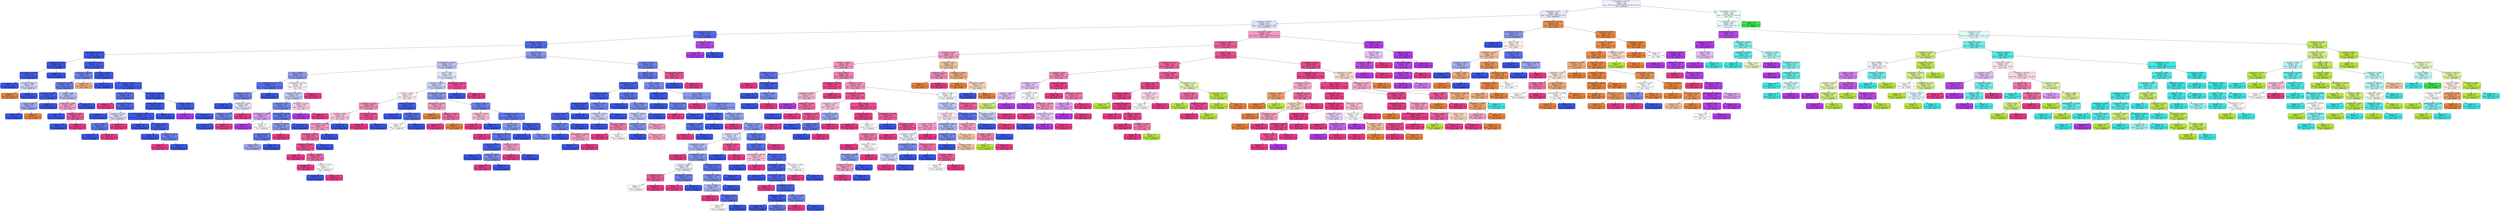 digraph Tree {
node [shape=box, style="filled, rounded", color="black", fontname="helvetica"] ;
edge [fontname="helvetica"] ;
0 [label="equivdiameter <= 262.114\nentropy = 2.655\nsamples = 4246\nvalue = [960.0, 677.0, 286.0, 818.0, 1759.0, 960.0, 1345.0]\nclass = DERMASON", fillcolor="#f0f2fd"] ;
1 [label="shapefactor3 <= 0.741\nentropy = 1.936\nsamples = 2862\nvalue = [953, 40, 0, 3, 1759, 502, 1311]\nclass = DERMASON", fillcolor="#e4e8fb"] ;
0 -> 1 [labeldistance=2.5, labelangle=45, headlabel="True"] ;
2 [label="convexarea <= 40179.0\nentropy = 1.633\nsamples = 2253\nvalue = [77, 35, 0, 3, 1675, 502, 1298]\nclass = DERMASON", fillcolor="#dee3fb"] ;
1 -> 2 ;
3 [label="aspectration <= 1.773\nentropy = 0.657\nsamples = 1125\nvalue = [11, 0, 0, 0, 1588, 42, 170]\nclass = DERMASON", fillcolor="#546de9"] ;
2 -> 3 ;
4 [label="perimeter <= 697.975\nentropy = 0.542\nsamples = 1103\nvalue = [11, 0, 0, 0, 1585, 6, 170]\nclass = DERMASON", fillcolor="#506ae8"] ;
3 -> 4 ;
5 [label="majoraxislength <= 242.562\nentropy = 0.15\nsamples = 741\nvalue = [7, 0, 0, 0, 1160, 1, 13]\nclass = DERMASON", fillcolor="#3d59e5"] ;
4 -> 5 ;
6 [label="shapefactor4 <= 0.995\nentropy = 0.04\nsamples = 440\nvalue = [3, 0, 0, 0, 698, 0, 0]\nclass = DERMASON", fillcolor="#3a57e5"] ;
5 -> 6 ;
7 [label="equivdiameter <= 200.056\nentropy = 0.25\nsamples = 42\nvalue = [3, 0, 0, 0, 69, 0, 0]\nclass = DERMASON", fillcolor="#425de6"] ;
6 -> 7 ;
8 [label="entropy = 0.0\nsamples = 37\nvalue = [0, 0, 0, 0, 65, 0, 0]\nclass = DERMASON", fillcolor="#3956e5"] ;
7 -> 8 ;
9 [label="perimeter <= 658.117\nentropy = 0.985\nsamples = 5\nvalue = [3, 0, 0, 0, 4, 0, 0]\nclass = DERMASON", fillcolor="#ced5f8"] ;
7 -> 9 ;
10 [label="entropy = 0.0\nsamples = 1\nvalue = [3, 0, 0, 0, 0, 0, 0]\nclass = SEKER", fillcolor="#e58139"] ;
9 -> 10 ;
11 [label="entropy = 0.0\nsamples = 4\nvalue = [0, 0, 0, 0, 4, 0, 0]\nclass = DERMASON", fillcolor="#3956e5"] ;
9 -> 11 ;
12 [label="entropy = 0.0\nsamples = 398\nvalue = [0, 0, 0, 0, 629, 0, 0]\nclass = DERMASON", fillcolor="#3956e5"] ;
6 -> 12 ;
13 [label="shapefactor1 <= 0.007\nentropy = 0.27\nsamples = 301\nvalue = [4, 0, 0, 0, 462, 1, 13]\nclass = DERMASON", fillcolor="#415de6"] ;
5 -> 13 ;
14 [label="convexarea <= 36223.0\nentropy = 1.023\nsamples = 27\nvalue = [4, 0, 0, 0, 32, 0, 6]\nclass = DERMASON", fillcolor="#7085ec"] ;
13 -> 14 ;
15 [label="shapefactor1 <= 0.007\nentropy = 0.798\nsamples = 25\nvalue = [1, 0, 0, 0, 31, 0, 6]\nclass = DERMASON", fillcolor="#647beb"] ;
14 -> 15 ;
16 [label="perimeter <= 680.707\nentropy = 0.267\nsamples = 16\nvalue = [1, 0, 0, 0, 21, 0, 0]\nclass = DERMASON", fillcolor="#425ee6"] ;
15 -> 16 ;
17 [label="solidity <= 0.989\nentropy = 0.918\nsamples = 3\nvalue = [1, 0, 0, 0, 2, 0, 0]\nclass = DERMASON", fillcolor="#9caaf2"] ;
16 -> 17 ;
18 [label="entropy = 0.0\nsamples = 2\nvalue = [0, 0, 0, 0, 2, 0, 0]\nclass = DERMASON", fillcolor="#3956e5"] ;
17 -> 18 ;
19 [label="entropy = 0.0\nsamples = 1\nvalue = [1, 0, 0, 0, 0, 0, 0]\nclass = SEKER", fillcolor="#e58139"] ;
17 -> 19 ;
20 [label="entropy = 0.0\nsamples = 13\nvalue = [0, 0, 0, 0, 19, 0, 0]\nclass = DERMASON", fillcolor="#3956e5"] ;
16 -> 20 ;
21 [label="solidity <= 0.99\nentropy = 0.954\nsamples = 9\nvalue = [0, 0, 0, 0, 10, 0, 6]\nclass = DERMASON", fillcolor="#b0bbf5"] ;
15 -> 21 ;
22 [label="aspectration <= 1.369\nentropy = 0.918\nsamples = 5\nvalue = [0, 0, 0, 0, 3, 0, 6]\nclass = SIRA", fillcolor="#f29cc2"] ;
21 -> 22 ;
23 [label="entropy = 0.0\nsamples = 1\nvalue = [0, 0, 0, 0, 2, 0, 0]\nclass = DERMASON", fillcolor="#3956e5"] ;
22 -> 23 ;
24 [label="shapefactor4 <= 0.997\nentropy = 0.592\nsamples = 4\nvalue = [0, 0, 0, 0, 1, 0, 6]\nclass = SIRA", fillcolor="#e95a9a"] ;
22 -> 24 ;
25 [label="entropy = 0.0\nsamples = 1\nvalue = [0, 0, 0, 0, 1, 0, 0]\nclass = DERMASON", fillcolor="#3956e5"] ;
24 -> 25 ;
26 [label="entropy = 0.0\nsamples = 3\nvalue = [0, 0, 0, 0, 0, 0, 6]\nclass = SIRA", fillcolor="#e53986"] ;
24 -> 26 ;
27 [label="entropy = 0.0\nsamples = 4\nvalue = [0, 0, 0, 0, 7, 0, 0]\nclass = DERMASON", fillcolor="#3956e5"] ;
21 -> 27 ;
28 [label="entropy = 0.811\nsamples = 2\nvalue = [3, 0, 0, 0, 1, 0, 0]\nclass = SEKER", fillcolor="#eeab7b"] ;
14 -> 28 ;
29 [label="perimeter <= 671.47\nentropy = 0.142\nsamples = 274\nvalue = [0, 0, 0, 0, 430, 1, 7]\nclass = DERMASON", fillcolor="#3d59e5"] ;
13 -> 29 ;
30 [label="entropy = 0.0\nsamples = 124\nvalue = [0, 0, 0, 0, 201, 0, 0]\nclass = DERMASON", fillcolor="#3956e5"] ;
29 -> 30 ;
31 [label="roundness <= 0.891\nentropy = 0.231\nsamples = 150\nvalue = [0.0, 0.0, 0.0, 0.0, 229.0, 1.0, 7.0]\nclass = DERMASON", fillcolor="#405ce6"] ;
29 -> 31 ;
32 [label="perimeter <= 672.081\nentropy = 0.583\nsamples = 28\nvalue = [0, 0, 0, 0, 37, 0, 6]\nclass = DERMASON", fillcolor="#5971e9"] ;
31 -> 32 ;
33 [label="entropy = 0.0\nsamples = 1\nvalue = [0, 0, 0, 0, 0, 0, 2]\nclass = SIRA", fillcolor="#e53986"] ;
32 -> 33 ;
34 [label="perimeter <= 689.511\nentropy = 0.461\nsamples = 27\nvalue = [0, 0, 0, 0, 37, 0, 4]\nclass = DERMASON", fillcolor="#4e68e8"] ;
32 -> 34 ;
35 [label="entropy = 0.0\nsamples = 22\nvalue = [0, 0, 0, 0, 32, 0, 0]\nclass = DERMASON", fillcolor="#3956e5"] ;
34 -> 35 ;
36 [label="aspectration <= 1.638\nentropy = 0.991\nsamples = 5\nvalue = [0, 0, 0, 0, 5, 0, 4]\nclass = DERMASON", fillcolor="#d7ddfa"] ;
34 -> 36 ;
37 [label="area <= 33980.5\nentropy = 0.65\nsamples = 4\nvalue = [0, 0, 0, 0, 5, 0, 1]\nclass = DERMASON", fillcolor="#6178ea"] ;
36 -> 37 ;
38 [label="entropy = 0.0\nsamples = 3\nvalue = [0, 0, 0, 0, 5, 0, 0]\nclass = DERMASON", fillcolor="#3956e5"] ;
37 -> 38 ;
39 [label="entropy = 0.0\nsamples = 1\nvalue = [0, 0, 0, 0, 0, 0, 1]\nclass = SIRA", fillcolor="#e53986"] ;
37 -> 39 ;
40 [label="entropy = 0.0\nsamples = 1\nvalue = [0, 0, 0, 0, 0, 0, 3]\nclass = SIRA", fillcolor="#e53986"] ;
36 -> 40 ;
41 [label="majoraxislength <= 264.86\nentropy = 0.093\nsamples = 122\nvalue = [0, 0, 0, 0, 192, 1, 1]\nclass = DERMASON", fillcolor="#3b58e5"] ;
31 -> 41 ;
42 [label="shapefactor4 <= 0.997\nentropy = 0.051\nsamples = 112\nvalue = [0, 0, 0, 0, 174, 0, 1]\nclass = DERMASON", fillcolor="#3a57e5"] ;
41 -> 42 ;
43 [label="majoraxislength <= 256.071\nentropy = 0.144\nsamples = 27\nvalue = [0.0, 0.0, 0.0, 0.0, 48.0, 0.0, 1.0]\nclass = DERMASON", fillcolor="#3d5ae6"] ;
42 -> 43 ;
44 [label="entropy = 0.0\nsamples = 15\nvalue = [0, 0, 0, 0, 30, 0, 0]\nclass = DERMASON", fillcolor="#3956e5"] ;
43 -> 44 ;
45 [label="shapefactor2 <= 0.002\nentropy = 0.297\nsamples = 12\nvalue = [0, 0, 0, 0, 18, 0, 1]\nclass = DERMASON", fillcolor="#445fe6"] ;
43 -> 45 ;
46 [label="entropy = 0.0\nsamples = 9\nvalue = [0, 0, 0, 0, 14, 0, 0]\nclass = DERMASON", fillcolor="#3956e5"] ;
45 -> 46 ;
47 [label="convexarea <= 34361.0\nentropy = 0.722\nsamples = 3\nvalue = [0, 0, 0, 0, 4, 0, 1]\nclass = DERMASON", fillcolor="#6a80ec"] ;
45 -> 47 ;
48 [label="entropy = 0.0\nsamples = 1\nvalue = [0, 0, 0, 0, 0, 0, 1]\nclass = SIRA", fillcolor="#e53986"] ;
47 -> 48 ;
49 [label="entropy = 0.0\nsamples = 2\nvalue = [0, 0, 0, 0, 4, 0, 0]\nclass = DERMASON", fillcolor="#3956e5"] ;
47 -> 49 ;
50 [label="entropy = 0.0\nsamples = 85\nvalue = [0, 0, 0, 0, 126, 0, 0]\nclass = DERMASON", fillcolor="#3956e5"] ;
42 -> 50 ;
51 [label="solidity <= 0.988\nentropy = 0.297\nsamples = 10\nvalue = [0, 0, 0, 0, 18, 1, 0]\nclass = DERMASON", fillcolor="#445fe6"] ;
41 -> 51 ;
52 [label="entropy = 0.0\nsamples = 1\nvalue = [0, 0, 0, 0, 0, 1, 0]\nclass = HOROZ", fillcolor="#b139e5"] ;
51 -> 52 ;
53 [label="entropy = 0.0\nsamples = 9\nvalue = [0, 0, 0, 0, 18, 0, 0]\nclass = DERMASON", fillcolor="#3956e5"] ;
51 -> 53 ;
54 [label="solidity <= 0.988\nentropy = 0.957\nsamples = 362\nvalue = [4, 0, 0, 0, 425, 5, 157]\nclass = DERMASON", fillcolor="#8597ef"] ;
4 -> 54 ;
55 [label="minoraxislength <= 172.875\nentropy = 1.169\nsamples = 136\nvalue = [2, 0, 0, 0, 126, 5, 80]\nclass = DERMASON", fillcolor="#bbc5f6"] ;
54 -> 55 ;
56 [label="area <= 36094.0\nentropy = 1.121\nsamples = 50\nvalue = [0, 0, 0, 0, 52, 5, 18]\nclass = DERMASON", fillcolor="#899aef"] ;
55 -> 56 ;
57 [label="compactness <= 0.798\nentropy = 0.551\nsamples = 32\nvalue = [0.0, 0.0, 0.0, 0.0, 41.0, 0.0, 6.0]\nclass = DERMASON", fillcolor="#566fe9"] ;
56 -> 57 ;
58 [label="convexarea <= 35351.5\nentropy = 0.764\nsamples = 20\nvalue = [0, 0, 0, 0, 21, 0, 6]\nclass = DERMASON", fillcolor="#7286ec"] ;
57 -> 58 ;
59 [label="entropy = 0.0\nsamples = 9\nvalue = [0, 0, 0, 0, 14, 0, 0]\nclass = DERMASON", fillcolor="#3956e5"] ;
58 -> 59 ;
60 [label="shapefactor2 <= 0.002\nentropy = 0.996\nsamples = 11\nvalue = [0, 0, 0, 0, 7, 0, 6]\nclass = DERMASON", fillcolor="#e3e7fb"] ;
58 -> 60 ;
61 [label="shapefactor1 <= 0.008\nentropy = 0.764\nsamples = 8\nvalue = [0, 0, 0, 0, 7, 0, 2]\nclass = DERMASON", fillcolor="#7286ec"] ;
60 -> 61 ;
62 [label="entropy = 0.0\nsamples = 6\nvalue = [0, 0, 0, 0, 7, 0, 0]\nclass = DERMASON", fillcolor="#3956e5"] ;
61 -> 62 ;
63 [label="entropy = 0.0\nsamples = 2\nvalue = [0, 0, 0, 0, 0, 0, 2]\nclass = SIRA", fillcolor="#e53986"] ;
61 -> 63 ;
64 [label="entropy = 0.0\nsamples = 3\nvalue = [0, 0, 0, 0, 0, 0, 4]\nclass = SIRA", fillcolor="#e53986"] ;
60 -> 64 ;
65 [label="entropy = 0.0\nsamples = 12\nvalue = [0, 0, 0, 0, 20, 0, 0]\nclass = DERMASON", fillcolor="#3956e5"] ;
57 -> 65 ;
66 [label="equivdiameter <= 221.031\nentropy = 1.497\nsamples = 18\nvalue = [0, 0, 0, 0, 11, 5, 12]\nclass = SIRA", fillcolor="#fdf3f8"] ;
56 -> 66 ;
67 [label="shapefactor2 <= 0.002\nentropy = 1.497\nsamples = 14\nvalue = [0, 0, 0, 0, 11, 5, 6]\nclass = DERMASON", fillcolor="#c1caf7"] ;
66 -> 67 ;
68 [label="compactness <= 0.76\nentropy = 1.103\nsamples = 11\nvalue = [0, 0, 0, 0, 11, 2, 2]\nclass = DERMASON", fillcolor="#768aed"] ;
67 -> 68 ;
69 [label="equivdiameter <= 215.907\nentropy = 0.918\nsamples = 3\nvalue = [0, 0, 0, 0, 1, 2, 0]\nclass = HOROZ", fillcolor="#d89cf2"] ;
68 -> 69 ;
70 [label="entropy = 0.0\nsamples = 1\nvalue = [0, 0, 0, 0, 0, 1, 0]\nclass = HOROZ", fillcolor="#b139e5"] ;
69 -> 70 ;
71 [label="entropy = 1.0\nsamples = 2\nvalue = [0, 0, 0, 0, 1, 1, 0]\nclass = DERMASON", fillcolor="#ffffff"] ;
69 -> 71 ;
72 [label="equivdiameter <= 218.991\nentropy = 0.65\nsamples = 8\nvalue = [0, 0, 0, 0, 10, 0, 2]\nclass = DERMASON", fillcolor="#6178ea"] ;
68 -> 72 ;
73 [label="convexarea <= 38100.0\nentropy = 0.863\nsamples = 6\nvalue = [0, 0, 0, 0, 5, 0, 2]\nclass = DERMASON", fillcolor="#889aef"] ;
72 -> 73 ;
74 [label="area <= 36871.0\nentropy = 0.65\nsamples = 5\nvalue = [0, 0, 0, 0, 5, 0, 1]\nclass = DERMASON", fillcolor="#6178ea"] ;
73 -> 74 ;
75 [label="entropy = 0.918\nsamples = 2\nvalue = [0, 0, 0, 0, 2, 0, 1]\nclass = DERMASON", fillcolor="#9caaf2"] ;
74 -> 75 ;
76 [label="entropy = 0.0\nsamples = 3\nvalue = [0, 0, 0, 0, 3, 0, 0]\nclass = DERMASON", fillcolor="#3956e5"] ;
74 -> 76 ;
77 [label="entropy = 0.0\nsamples = 1\nvalue = [0, 0, 0, 0, 0, 0, 1]\nclass = SIRA", fillcolor="#e53986"] ;
73 -> 77 ;
78 [label="entropy = 0.0\nsamples = 2\nvalue = [0, 0, 0, 0, 5, 0, 0]\nclass = DERMASON", fillcolor="#3956e5"] ;
72 -> 78 ;
79 [label="shapefactor1 <= 0.007\nentropy = 0.985\nsamples = 3\nvalue = [0, 0, 0, 0, 0, 3, 4]\nclass = SIRA", fillcolor="#f8cee1"] ;
67 -> 79 ;
80 [label="entropy = 0.0\nsamples = 1\nvalue = [0, 0, 0, 0, 0, 3, 0]\nclass = HOROZ", fillcolor="#b139e5"] ;
79 -> 80 ;
81 [label="entropy = 0.0\nsamples = 2\nvalue = [0, 0, 0, 0, 0, 0, 4]\nclass = SIRA", fillcolor="#e53986"] ;
79 -> 81 ;
82 [label="entropy = 0.0\nsamples = 4\nvalue = [0, 0, 0, 0, 0, 0, 6]\nclass = SIRA", fillcolor="#e53986"] ;
66 -> 82 ;
83 [label="extent <= 0.792\nentropy = 1.089\nsamples = 86\nvalue = [2, 0, 0, 0, 74, 0, 62]\nclass = DERMASON", fillcolor="#e0e4fb"] ;
55 -> 83 ;
84 [label="convexarea <= 37955.0\nentropy = 1.081\nsamples = 77\nvalue = [2, 0, 0, 0, 73, 0, 52]\nclass = DERMASON", fillcolor="#c8d0f8"] ;
83 -> 84 ;
85 [label="roundness <= 0.901\nentropy = 0.999\nsamples = 41\nvalue = [0, 0, 0, 0, 35, 0, 38]\nclass = SIRA", fillcolor="#fdeff5"] ;
84 -> 85 ;
86 [label="convexarea <= 37431.0\nentropy = 0.884\nsamples = 29\nvalue = [0, 0, 0, 0, 16, 0, 37]\nclass = SIRA", fillcolor="#f08fba"] ;
85 -> 86 ;
87 [label="roundness <= 0.897\nentropy = 0.977\nsamples = 19\nvalue = [0, 0, 0, 0, 14, 0, 20]\nclass = SIRA", fillcolor="#f7c4db"] ;
86 -> 87 ;
88 [label="majoraxislength <= 263.071\nentropy = 0.918\nsamples = 17\nvalue = [0, 0, 0, 0, 10, 0, 20]\nclass = SIRA", fillcolor="#f29cc2"] ;
87 -> 88 ;
89 [label="shapefactor2 <= 0.002\nentropy = 0.65\nsamples = 14\nvalue = [0, 0, 0, 0, 4, 0, 20]\nclass = SIRA", fillcolor="#ea619e"] ;
88 -> 89 ;
90 [label="shapefactor1 <= 0.007\nentropy = 0.439\nsamples = 12\nvalue = [0, 0, 0, 0, 2, 0, 20]\nclass = SIRA", fillcolor="#e84d92"] ;
89 -> 90 ;
91 [label="entropy = 0.0\nsamples = 6\nvalue = [0, 0, 0, 0, 0, 0, 11]\nclass = SIRA", fillcolor="#e53986"] ;
90 -> 91 ;
92 [label="perimeter <= 709.031\nentropy = 0.684\nsamples = 6\nvalue = [0, 0, 0, 0, 2, 0, 9]\nclass = SIRA", fillcolor="#eb65a1"] ;
90 -> 92 ;
93 [label="entropy = 0.0\nsamples = 3\nvalue = [0, 0, 0, 0, 0, 0, 7]\nclass = SIRA", fillcolor="#e53986"] ;
92 -> 93 ;
94 [label="eccentricity <= 0.745\nentropy = 1.0\nsamples = 3\nvalue = [0, 0, 0, 0, 2, 0, 2]\nclass = DERMASON", fillcolor="#ffffff"] ;
92 -> 94 ;
95 [label="entropy = 0.0\nsamples = 2\nvalue = [0, 0, 0, 0, 2, 0, 0]\nclass = DERMASON", fillcolor="#3956e5"] ;
94 -> 95 ;
96 [label="entropy = 0.0\nsamples = 1\nvalue = [0, 0, 0, 0, 0, 0, 2]\nclass = SIRA", fillcolor="#e53986"] ;
94 -> 96 ;
97 [label="entropy = 0.0\nsamples = 2\nvalue = [0, 0, 0, 0, 2, 0, 0]\nclass = DERMASON", fillcolor="#3956e5"] ;
89 -> 97 ;
98 [label="entropy = 0.0\nsamples = 3\nvalue = [0, 0, 0, 0, 6, 0, 0]\nclass = DERMASON", fillcolor="#3956e5"] ;
88 -> 98 ;
99 [label="entropy = 0.0\nsamples = 2\nvalue = [0, 0, 0, 0, 4, 0, 0]\nclass = DERMASON", fillcolor="#3956e5"] ;
87 -> 99 ;
100 [label="shapefactor4 <= 0.998\nentropy = 0.485\nsamples = 10\nvalue = [0, 0, 0, 0, 2, 0, 17]\nclass = SIRA", fillcolor="#e85094"] ;
86 -> 100 ;
101 [label="entropy = 0.0\nsamples = 8\nvalue = [0, 0, 0, 0, 0, 0, 17]\nclass = SIRA", fillcolor="#e53986"] ;
100 -> 101 ;
102 [label="entropy = 0.0\nsamples = 2\nvalue = [0, 0, 0, 0, 2, 0, 0]\nclass = DERMASON", fillcolor="#3956e5"] ;
100 -> 102 ;
103 [label="perimeter <= 705.125\nentropy = 0.286\nsamples = 12\nvalue = [0, 0, 0, 0, 19, 0, 1]\nclass = DERMASON", fillcolor="#435fe6"] ;
85 -> 103 ;
104 [label="entropy = 0.0\nsamples = 5\nvalue = [0, 0, 0, 0, 12, 0, 0]\nclass = DERMASON", fillcolor="#3956e5"] ;
103 -> 104 ;
105 [label="shapefactor4 <= 0.995\nentropy = 0.544\nsamples = 7\nvalue = [0, 0, 0, 0, 7, 0, 1]\nclass = DERMASON", fillcolor="#556ee9"] ;
103 -> 105 ;
106 [label="entropy = 1.0\nsamples = 2\nvalue = [0, 0, 0, 0, 1, 0, 1]\nclass = DERMASON", fillcolor="#ffffff"] ;
105 -> 106 ;
107 [label="entropy = 0.0\nsamples = 5\nvalue = [0, 0, 0, 0, 6, 0, 0]\nclass = DERMASON", fillcolor="#3956e5"] ;
105 -> 107 ;
108 [label="majoraxislength <= 263.899\nentropy = 1.038\nsamples = 36\nvalue = [2, 0, 0, 0, 38, 0, 14]\nclass = DERMASON", fillcolor="#889aef"] ;
84 -> 108 ;
109 [label="equivdiameter <= 215.545\nentropy = 0.918\nsamples = 4\nvalue = [2, 0, 0, 0, 0, 0, 4]\nclass = SIRA", fillcolor="#f29cc2"] ;
108 -> 109 ;
110 [label="entropy = 0.0\nsamples = 1\nvalue = [1, 0, 0, 0, 0, 0, 0]\nclass = SEKER", fillcolor="#e58139"] ;
109 -> 110 ;
111 [label="perimeter <= 734.629\nentropy = 0.722\nsamples = 3\nvalue = [1, 0, 0, 0, 0, 0, 4]\nclass = SIRA", fillcolor="#ec6aa4"] ;
109 -> 111 ;
112 [label="entropy = 0.0\nsamples = 2\nvalue = [0, 0, 0, 0, 0, 0, 4]\nclass = SIRA", fillcolor="#e53986"] ;
111 -> 112 ;
113 [label="entropy = 0.0\nsamples = 1\nvalue = [1, 0, 0, 0, 0, 0, 0]\nclass = SEKER", fillcolor="#e58139"] ;
111 -> 113 ;
114 [label="solidity <= 0.985\nentropy = 0.738\nsamples = 32\nvalue = [0, 0, 0, 0, 38, 0, 10]\nclass = DERMASON", fillcolor="#6d82ec"] ;
108 -> 114 ;
115 [label="shapefactor2 <= 0.002\nentropy = 0.971\nsamples = 5\nvalue = [0, 0, 0, 0, 2, 0, 3]\nclass = SIRA", fillcolor="#f6bdd7"] ;
114 -> 115 ;
116 [label="entropy = 0.0\nsamples = 3\nvalue = [0, 0, 0, 0, 0, 0, 3]\nclass = SIRA", fillcolor="#e53986"] ;
115 -> 116 ;
117 [label="entropy = 0.0\nsamples = 2\nvalue = [0, 0, 0, 0, 2, 0, 0]\nclass = DERMASON", fillcolor="#3956e5"] ;
115 -> 117 ;
118 [label="shapefactor1 <= 0.007\nentropy = 0.641\nsamples = 27\nvalue = [0.0, 0.0, 0.0, 0.0, 36.0, 0.0, 7.0]\nclass = DERMASON", fillcolor="#5f77ea"] ;
114 -> 118 ;
119 [label="extent <= 0.704\nentropy = 0.863\nsamples = 15\nvalue = [0, 0, 0, 0, 15, 0, 6]\nclass = DERMASON", fillcolor="#889aef"] ;
118 -> 119 ;
120 [label="entropy = 0.0\nsamples = 2\nvalue = [0, 0, 0, 0, 0, 0, 3]\nclass = SIRA", fillcolor="#e53986"] ;
119 -> 120 ;
121 [label="minoraxislength <= 185.198\nentropy = 0.65\nsamples = 13\nvalue = [0, 0, 0, 0, 15, 0, 3]\nclass = DERMASON", fillcolor="#6178ea"] ;
119 -> 121 ;
122 [label="eccentricity <= 0.75\nentropy = 0.353\nsamples = 10\nvalue = [0, 0, 0, 0, 14, 0, 1]\nclass = DERMASON", fillcolor="#4762e7"] ;
121 -> 122 ;
123 [label="entropy = 0.0\nsamples = 7\nvalue = [0, 0, 0, 0, 11, 0, 0]\nclass = DERMASON", fillcolor="#3956e5"] ;
122 -> 123 ;
124 [label="perimeter <= 748.64\nentropy = 0.811\nsamples = 3\nvalue = [0, 0, 0, 0, 3, 0, 1]\nclass = DERMASON", fillcolor="#7b8eee"] ;
122 -> 124 ;
125 [label="entropy = 0.0\nsamples = 1\nvalue = [0, 0, 0, 0, 0, 0, 1]\nclass = SIRA", fillcolor="#e53986"] ;
124 -> 125 ;
126 [label="entropy = 0.0\nsamples = 2\nvalue = [0, 0, 0, 0, 3, 0, 0]\nclass = DERMASON", fillcolor="#3956e5"] ;
124 -> 126 ;
127 [label="shapefactor1 <= 0.007\nentropy = 0.918\nsamples = 3\nvalue = [0, 0, 0, 0, 1, 0, 2]\nclass = SIRA", fillcolor="#f29cc2"] ;
121 -> 127 ;
128 [label="entropy = 0.0\nsamples = 2\nvalue = [0, 0, 0, 0, 0, 0, 2]\nclass = SIRA", fillcolor="#e53986"] ;
127 -> 128 ;
129 [label="entropy = 0.0\nsamples = 1\nvalue = [0, 0, 0, 0, 1, 0, 0]\nclass = DERMASON", fillcolor="#3956e5"] ;
127 -> 129 ;
130 [label="eccentricity <= 0.782\nentropy = 0.267\nsamples = 12\nvalue = [0, 0, 0, 0, 21, 0, 1]\nclass = DERMASON", fillcolor="#425ee6"] ;
118 -> 130 ;
131 [label="entropy = 0.0\nsamples = 10\nvalue = [0, 0, 0, 0, 18, 0, 0]\nclass = DERMASON", fillcolor="#3956e5"] ;
130 -> 131 ;
132 [label="entropy = 0.811\nsamples = 2\nvalue = [0, 0, 0, 0, 3, 0, 1]\nclass = DERMASON", fillcolor="#7b8eee"] ;
130 -> 132 ;
133 [label="majoraxislength <= 263.625\nentropy = 0.439\nsamples = 9\nvalue = [0, 0, 0, 0, 1, 0, 10]\nclass = SIRA", fillcolor="#e84d92"] ;
83 -> 133 ;
134 [label="entropy = 0.0\nsamples = 1\nvalue = [0, 0, 0, 0, 1, 0, 0]\nclass = DERMASON", fillcolor="#3956e5"] ;
133 -> 134 ;
135 [label="entropy = 0.0\nsamples = 8\nvalue = [0, 0, 0, 0, 0, 0, 10]\nclass = SIRA", fillcolor="#e53986"] ;
133 -> 135 ;
136 [label="perimeter <= 741.848\nentropy = 0.775\nsamples = 226\nvalue = [2, 0, 0, 0, 299, 0, 77]\nclass = DERMASON", fillcolor="#6d82ec"] ;
54 -> 136 ;
137 [label="extent <= 0.747\nentropy = 0.699\nsamples = 215\nvalue = [2, 0, 0, 0, 297, 0, 60]\nclass = DERMASON", fillcolor="#6279ea"] ;
136 -> 137 ;
138 [label="minoraxislength <= 180.401\nentropy = 0.433\nsamples = 85\nvalue = [2, 0, 0, 0, 137, 0, 9]\nclass = DERMASON", fillcolor="#4963e7"] ;
137 -> 138 ;
139 [label="shapefactor1 <= 0.008\nentropy = 0.265\nsamples = 62\nvalue = [0, 0, 0, 0, 106, 0, 5]\nclass = DERMASON", fillcolor="#425ee6"] ;
138 -> 139 ;
140 [label="shapefactor4 <= 0.997\nentropy = 0.145\nsamples = 53\nvalue = [0, 0, 0, 0, 95, 0, 2]\nclass = DERMASON", fillcolor="#3d5ae6"] ;
139 -> 140 ;
141 [label="roundness <= 0.901\nentropy = 0.371\nsamples = 17\nvalue = [0, 0, 0, 0, 26, 0, 2]\nclass = DERMASON", fillcolor="#4863e7"] ;
140 -> 141 ;
142 [label="shapefactor3 <= 0.637\nentropy = 0.722\nsamples = 7\nvalue = [0, 0, 0, 0, 8, 0, 2]\nclass = DERMASON", fillcolor="#6a80ec"] ;
141 -> 142 ;
143 [label="entropy = 0.0\nsamples = 4\nvalue = [0, 0, 0, 0, 7, 0, 0]\nclass = DERMASON", fillcolor="#3956e5"] ;
142 -> 143 ;
144 [label="majoraxislength <= 266.084\nentropy = 0.918\nsamples = 3\nvalue = [0, 0, 0, 0, 1, 0, 2]\nclass = SIRA", fillcolor="#f29cc2"] ;
142 -> 144 ;
145 [label="entropy = 0.0\nsamples = 1\nvalue = [0, 0, 0, 0, 1, 0, 0]\nclass = DERMASON", fillcolor="#3956e5"] ;
144 -> 145 ;
146 [label="entropy = 0.0\nsamples = 2\nvalue = [0, 0, 0, 0, 0, 0, 2]\nclass = SIRA", fillcolor="#e53986"] ;
144 -> 146 ;
147 [label="entropy = 0.0\nsamples = 10\nvalue = [0, 0, 0, 0, 18, 0, 0]\nclass = DERMASON", fillcolor="#3956e5"] ;
141 -> 147 ;
148 [label="entropy = 0.0\nsamples = 36\nvalue = [0, 0, 0, 0, 69, 0, 0]\nclass = DERMASON", fillcolor="#3956e5"] ;
140 -> 148 ;
149 [label="roundness <= 0.887\nentropy = 0.75\nsamples = 9\nvalue = [0, 0, 0, 0, 11, 0, 3]\nclass = DERMASON", fillcolor="#6f84ec"] ;
139 -> 149 ;
150 [label="shapefactor3 <= 0.614\nentropy = 0.985\nsamples = 5\nvalue = [0, 0, 0, 0, 4, 0, 3]\nclass = DERMASON", fillcolor="#ced5f8"] ;
149 -> 150 ;
151 [label="entropy = 0.0\nsamples = 2\nvalue = [0, 0, 0, 0, 3, 0, 0]\nclass = DERMASON", fillcolor="#3956e5"] ;
150 -> 151 ;
152 [label="perimeter <= 706.299\nentropy = 0.811\nsamples = 3\nvalue = [0, 0, 0, 0, 1, 0, 3]\nclass = SIRA", fillcolor="#ee7bae"] ;
150 -> 152 ;
153 [label="entropy = 0.0\nsamples = 1\nvalue = [0, 0, 0, 0, 0, 0, 2]\nclass = SIRA", fillcolor="#e53986"] ;
152 -> 153 ;
154 [label="entropy = 1.0\nsamples = 2\nvalue = [0, 0, 0, 0, 1, 0, 1]\nclass = DERMASON", fillcolor="#ffffff"] ;
152 -> 154 ;
155 [label="entropy = 0.0\nsamples = 4\nvalue = [0, 0, 0, 0, 7, 0, 0]\nclass = DERMASON", fillcolor="#3956e5"] ;
149 -> 155 ;
156 [label="solidity <= 0.99\nentropy = 0.788\nsamples = 23\nvalue = [2, 0, 0, 0, 31, 0, 4]\nclass = DERMASON", fillcolor="#5d75ea"] ;
138 -> 156 ;
157 [label="entropy = 0.0\nsamples = 8\nvalue = [0, 0, 0, 0, 15, 0, 0]\nclass = DERMASON", fillcolor="#3956e5"] ;
156 -> 157 ;
158 [label="area <= 39168.0\nentropy = 1.096\nsamples = 15\nvalue = [2, 0, 0, 0, 16, 0, 4]\nclass = DERMASON", fillcolor="#7b8eee"] ;
156 -> 158 ;
159 [label="convexarea <= 39089.0\nentropy = 1.42\nsamples = 9\nvalue = [2, 0, 0, 0, 7, 0, 4]\nclass = DERMASON", fillcolor="#bdc7f6"] ;
158 -> 159 ;
160 [label="shapefactor4 <= 0.999\nentropy = 1.157\nsamples = 7\nvalue = [1, 0, 0, 0, 7, 0, 2]\nclass = DERMASON", fillcolor="#8395ef"] ;
159 -> 160 ;
161 [label="entropy = 0.0\nsamples = 5\nvalue = [0, 0, 0, 0, 7, 0, 0]\nclass = DERMASON", fillcolor="#3956e5"] ;
160 -> 161 ;
162 [label="entropy = 0.918\nsamples = 2\nvalue = [1, 0, 0, 0, 0, 0, 2]\nclass = SIRA", fillcolor="#f29cc2"] ;
160 -> 162 ;
163 [label="entropy = 0.918\nsamples = 2\nvalue = [1, 0, 0, 0, 0, 0, 2]\nclass = SIRA", fillcolor="#f29cc2"] ;
159 -> 163 ;
164 [label="entropy = 0.0\nsamples = 6\nvalue = [0, 0, 0, 0, 9, 0, 0]\nclass = DERMASON", fillcolor="#3956e5"] ;
158 -> 164 ;
165 [label="area <= 36190.5\nentropy = 0.798\nsamples = 130\nvalue = [0, 0, 0, 0, 160, 0, 51]\nclass = DERMASON", fillcolor="#788ced"] ;
137 -> 165 ;
166 [label="shapefactor4 <= 0.998\nentropy = 0.187\nsamples = 25\nvalue = [0, 0, 0, 0, 34, 0, 1]\nclass = DERMASON", fillcolor="#3f5be6"] ;
165 -> 166 ;
167 [label="entropy = 0.0\nsamples = 21\nvalue = [0, 0, 0, 0, 30, 0, 0]\nclass = DERMASON", fillcolor="#3956e5"] ;
166 -> 167 ;
168 [label="shapefactor4 <= 0.998\nentropy = 0.722\nsamples = 4\nvalue = [0, 0, 0, 0, 4, 0, 1]\nclass = DERMASON", fillcolor="#6a80ec"] ;
166 -> 168 ;
169 [label="entropy = 0.0\nsamples = 1\nvalue = [0, 0, 0, 0, 0, 0, 1]\nclass = SIRA", fillcolor="#e53986"] ;
168 -> 169 ;
170 [label="entropy = 0.0\nsamples = 3\nvalue = [0, 0, 0, 0, 4, 0, 0]\nclass = DERMASON", fillcolor="#3956e5"] ;
168 -> 170 ;
171 [label="area <= 36203.0\nentropy = 0.861\nsamples = 105\nvalue = [0.0, 0.0, 0.0, 0.0, 126.0, 0.0, 50.0]\nclass = DERMASON", fillcolor="#8899ef"] ;
165 -> 171 ;
172 [label="entropy = 0.0\nsamples = 1\nvalue = [0, 0, 0, 0, 0, 0, 4]\nclass = SIRA", fillcolor="#e53986"] ;
171 -> 172 ;
173 [label="convexarea <= 36971.0\nentropy = 0.838\nsamples = 104\nvalue = [0.0, 0.0, 0.0, 0.0, 126.0, 0.0, 46.0]\nclass = DERMASON", fillcolor="#8194ee"] ;
171 -> 173 ;
174 [label="aspectration <= 1.46\nentropy = 0.222\nsamples = 14\nvalue = [0, 0, 0, 0, 27, 0, 1]\nclass = DERMASON", fillcolor="#405ce6"] ;
173 -> 174 ;
175 [label="shapefactor2 <= 0.002\nentropy = 0.592\nsamples = 4\nvalue = [0, 0, 0, 0, 6, 0, 1]\nclass = DERMASON", fillcolor="#5a72e9"] ;
174 -> 175 ;
176 [label="entropy = 0.0\nsamples = 1\nvalue = [0, 0, 0, 0, 0, 0, 1]\nclass = SIRA", fillcolor="#e53986"] ;
175 -> 176 ;
177 [label="entropy = 0.0\nsamples = 3\nvalue = [0, 0, 0, 0, 6, 0, 0]\nclass = DERMASON", fillcolor="#3956e5"] ;
175 -> 177 ;
178 [label="entropy = 0.0\nsamples = 10\nvalue = [0, 0, 0, 0, 21, 0, 0]\nclass = DERMASON", fillcolor="#3956e5"] ;
174 -> 178 ;
179 [label="convexarea <= 37048.0\nentropy = 0.896\nsamples = 90\nvalue = [0, 0, 0, 0, 99, 0, 45]\nclass = DERMASON", fillcolor="#93a3f1"] ;
173 -> 179 ;
180 [label="entropy = 0.0\nsamples = 3\nvalue = [0, 0, 0, 0, 0, 0, 5]\nclass = SIRA", fillcolor="#e53986"] ;
179 -> 180 ;
181 [label="roundness <= 0.915\nentropy = 0.866\nsamples = 87\nvalue = [0, 0, 0, 0, 99, 0, 40]\nclass = DERMASON", fillcolor="#899af0"] ;
179 -> 181 ;
182 [label="shapefactor2 <= 0.002\nentropy = 0.99\nsamples = 40\nvalue = [0, 0, 0, 0, 34, 0, 27]\nclass = DERMASON", fillcolor="#d6dcfa"] ;
181 -> 182 ;
183 [label="shapefactor4 <= 0.995\nentropy = 0.947\nsamples = 34\nvalue = [0, 0, 0, 0, 33, 0, 19]\nclass = DERMASON", fillcolor="#abb7f4"] ;
182 -> 183 ;
184 [label="entropy = 0.0\nsamples = 4\nvalue = [0, 0, 0, 0, 0, 0, 7]\nclass = SIRA", fillcolor="#e53986"] ;
183 -> 184 ;
185 [label="shapefactor1 <= 0.007\nentropy = 0.837\nsamples = 30\nvalue = [0, 0, 0, 0, 33, 0, 12]\nclass = DERMASON", fillcolor="#8193ee"] ;
183 -> 185 ;
186 [label="roundness <= 0.911\nentropy = 0.998\nsamples = 10\nvalue = [0, 0, 0, 0, 9, 0, 8]\nclass = DERMASON", fillcolor="#e9ecfc"] ;
185 -> 186 ;
187 [label="roundness <= 0.9\nentropy = 0.592\nsamples = 6\nvalue = [0, 0, 0, 0, 1, 0, 6]\nclass = SIRA", fillcolor="#e95a9a"] ;
186 -> 187 ;
188 [label="entropy = 1.0\nsamples = 2\nvalue = [0, 0, 0, 0, 1, 0, 1]\nclass = DERMASON", fillcolor="#ffffff"] ;
187 -> 188 ;
189 [label="entropy = 0.0\nsamples = 4\nvalue = [0, 0, 0, 0, 0, 0, 5]\nclass = SIRA", fillcolor="#e53986"] ;
187 -> 189 ;
190 [label="equivdiameter <= 221.708\nentropy = 0.722\nsamples = 4\nvalue = [0, 0, 0, 0, 8, 0, 2]\nclass = DERMASON", fillcolor="#6a80ec"] ;
186 -> 190 ;
191 [label="entropy = 0.0\nsamples = 1\nvalue = [0, 0, 0, 0, 0, 0, 2]\nclass = SIRA", fillcolor="#e53986"] ;
190 -> 191 ;
192 [label="entropy = 0.0\nsamples = 3\nvalue = [0, 0, 0, 0, 8, 0, 0]\nclass = DERMASON", fillcolor="#3956e5"] ;
190 -> 192 ;
193 [label="shapefactor4 <= 0.998\nentropy = 0.592\nsamples = 20\nvalue = [0, 0, 0, 0, 24, 0, 4]\nclass = DERMASON", fillcolor="#5a72e9"] ;
185 -> 193 ;
194 [label="shapefactor3 <= 0.662\nentropy = 0.811\nsamples = 13\nvalue = [0, 0, 0, 0, 12, 0, 4]\nclass = DERMASON", fillcolor="#7b8eee"] ;
193 -> 194 ;
195 [label="area <= 37645.0\nentropy = 0.946\nsamples = 10\nvalue = [0, 0, 0, 0, 7, 0, 4]\nclass = DERMASON", fillcolor="#aab7f4"] ;
194 -> 195 ;
196 [label="entropy = 0.0\nsamples = 3\nvalue = [0, 0, 0, 0, 0, 0, 3]\nclass = SIRA", fillcolor="#e53986"] ;
195 -> 196 ;
197 [label="eccentricity <= 0.763\nentropy = 0.544\nsamples = 7\nvalue = [0, 0, 0, 0, 7, 0, 1]\nclass = DERMASON", fillcolor="#556ee9"] ;
195 -> 197 ;
198 [label="entropy = 1.0\nsamples = 2\nvalue = [0, 0, 0, 0, 1, 0, 1]\nclass = DERMASON", fillcolor="#ffffff"] ;
197 -> 198 ;
199 [label="entropy = 0.0\nsamples = 5\nvalue = [0, 0, 0, 0, 6, 0, 0]\nclass = DERMASON", fillcolor="#3956e5"] ;
197 -> 199 ;
200 [label="entropy = 0.0\nsamples = 3\nvalue = [0, 0, 0, 0, 5, 0, 0]\nclass = DERMASON", fillcolor="#3956e5"] ;
194 -> 200 ;
201 [label="entropy = 0.0\nsamples = 7\nvalue = [0, 0, 0, 0, 12, 0, 0]\nclass = DERMASON", fillcolor="#3956e5"] ;
193 -> 201 ;
202 [label="eccentricity <= 0.691\nentropy = 0.503\nsamples = 6\nvalue = [0, 0, 0, 0, 1, 0, 8]\nclass = SIRA", fillcolor="#e85295"] ;
182 -> 202 ;
203 [label="entropy = 0.0\nsamples = 1\nvalue = [0, 0, 0, 0, 1, 0, 0]\nclass = DERMASON", fillcolor="#3956e5"] ;
202 -> 203 ;
204 [label="entropy = 0.0\nsamples = 5\nvalue = [0, 0, 0, 0, 0, 0, 8]\nclass = SIRA", fillcolor="#e53986"] ;
202 -> 204 ;
205 [label="eccentricity <= 0.756\nentropy = 0.65\nsamples = 47\nvalue = [0, 0, 0, 0, 65, 0, 13]\nclass = DERMASON", fillcolor="#6178ea"] ;
181 -> 205 ;
206 [label="solidity <= 0.989\nentropy = 0.567\nsamples = 45\nvalue = [0, 0, 0, 0, 65, 0, 10]\nclass = DERMASON", fillcolor="#5770e9"] ;
205 -> 206 ;
207 [label="minoraxislength <= 182.704\nentropy = 0.971\nsamples = 3\nvalue = [0, 0, 0, 0, 2, 0, 3]\nclass = SIRA", fillcolor="#f6bdd7"] ;
206 -> 207 ;
208 [label="entropy = 0.0\nsamples = 1\nvalue = [0, 0, 0, 0, 2, 0, 0]\nclass = DERMASON", fillcolor="#3956e5"] ;
207 -> 208 ;
209 [label="entropy = 0.0\nsamples = 2\nvalue = [0, 0, 0, 0, 0, 0, 3]\nclass = SIRA", fillcolor="#e53986"] ;
207 -> 209 ;
210 [label="minoraxislength <= 187.806\nentropy = 0.469\nsamples = 42\nvalue = [0, 0, 0, 0, 63, 0, 7]\nclass = DERMASON", fillcolor="#4f69e8"] ;
206 -> 210 ;
211 [label="equivdiameter <= 219.553\nentropy = 0.337\nsamples = 38\nvalue = [0, 0, 0, 0, 60, 0, 4]\nclass = DERMASON", fillcolor="#4661e7"] ;
210 -> 211 ;
212 [label="entropy = 0.0\nsamples = 13\nvalue = [0, 0, 0, 0, 21, 0, 0]\nclass = DERMASON", fillcolor="#3956e5"] ;
211 -> 212 ;
213 [label="convexarea <= 38273.5\nentropy = 0.446\nsamples = 25\nvalue = [0, 0, 0, 0, 39, 0, 4]\nclass = DERMASON", fillcolor="#4d67e8"] ;
211 -> 213 ;
214 [label="entropy = 0.0\nsamples = 1\nvalue = [0, 0, 0, 0, 0, 0, 1]\nclass = SIRA", fillcolor="#e53986"] ;
213 -> 214 ;
215 [label="shapefactor4 <= 0.998\nentropy = 0.371\nsamples = 24\nvalue = [0, 0, 0, 0, 39, 0, 3]\nclass = DERMASON", fillcolor="#4863e7"] ;
213 -> 215 ;
216 [label="compactness <= 0.839\nentropy = 0.196\nsamples = 19\nvalue = [0, 0, 0, 0, 32, 0, 1]\nclass = DERMASON", fillcolor="#3f5be6"] ;
215 -> 216 ;
217 [label="entropy = 0.0\nsamples = 15\nvalue = [0, 0, 0, 0, 27, 0, 0]\nclass = DERMASON", fillcolor="#3956e5"] ;
216 -> 217 ;
218 [label="entropy = 0.65\nsamples = 4\nvalue = [0, 0, 0, 0, 5, 0, 1]\nclass = DERMASON", fillcolor="#6178ea"] ;
216 -> 218 ;
219 [label="shapefactor4 <= 0.999\nentropy = 0.764\nsamples = 5\nvalue = [0, 0, 0, 0, 7, 0, 2]\nclass = DERMASON", fillcolor="#7286ec"] ;
215 -> 219 ;
220 [label="entropy = 0.0\nsamples = 1\nvalue = [0, 0, 0, 0, 0, 0, 2]\nclass = SIRA", fillcolor="#e53986"] ;
219 -> 220 ;
221 [label="entropy = 0.0\nsamples = 4\nvalue = [0, 0, 0, 0, 7, 0, 0]\nclass = DERMASON", fillcolor="#3956e5"] ;
219 -> 221 ;
222 [label="shapefactor4 <= 0.998\nentropy = 1.0\nsamples = 4\nvalue = [0, 0, 0, 0, 3, 0, 3]\nclass = DERMASON", fillcolor="#ffffff"] ;
210 -> 222 ;
223 [label="entropy = 0.0\nsamples = 2\nvalue = [0, 0, 0, 0, 0, 0, 3]\nclass = SIRA", fillcolor="#e53986"] ;
222 -> 223 ;
224 [label="entropy = 0.0\nsamples = 2\nvalue = [0, 0, 0, 0, 3, 0, 0]\nclass = DERMASON", fillcolor="#3956e5"] ;
222 -> 224 ;
225 [label="entropy = 0.0\nsamples = 2\nvalue = [0, 0, 0, 0, 0, 0, 3]\nclass = SIRA", fillcolor="#e53986"] ;
205 -> 225 ;
226 [label="minoraxislength <= 169.987\nentropy = 0.485\nsamples = 11\nvalue = [0, 0, 0, 0, 2, 0, 17]\nclass = SIRA", fillcolor="#e85094"] ;
136 -> 226 ;
227 [label="entropy = 0.0\nsamples = 1\nvalue = [0, 0, 0, 0, 2, 0, 0]\nclass = DERMASON", fillcolor="#3956e5"] ;
226 -> 227 ;
228 [label="entropy = 0.0\nsamples = 10\nvalue = [0, 0, 0, 0, 0, 0, 17]\nclass = SIRA", fillcolor="#e53986"] ;
226 -> 228 ;
229 [label="roundness <= 0.854\nentropy = 0.391\nsamples = 22\nvalue = [0, 0, 0, 0, 3, 36, 0]\nclass = HOROZ", fillcolor="#b749e7"] ;
3 -> 229 ;
230 [label="entropy = 0.0\nsamples = 20\nvalue = [0, 0, 0, 0, 0, 36, 0]\nclass = HOROZ", fillcolor="#b139e5"] ;
229 -> 230 ;
231 [label="entropy = 0.0\nsamples = 2\nvalue = [0, 0, 0, 0, 3, 0, 0]\nclass = DERMASON", fillcolor="#3956e5"] ;
229 -> 231 ;
232 [label="aspectration <= 1.805\nentropy = 1.438\nsamples = 1128\nvalue = [66.0, 35.0, 0.0, 3.0, 87.0, 460.0, 1128.0]\nclass = SIRA", fillcolor="#f29bc2"] ;
2 -> 232 ;
233 [label="convexarea <= 42674.0\nentropy = 0.953\nsamples = 848\nvalue = [66, 35, 0, 3, 87, 26, 1119]\nclass = SIRA", fillcolor="#ea5b9b"] ;
232 -> 233 ;
234 [label="compactness <= 0.847\nentropy = 1.262\nsamples = 191\nvalue = [18, 2, 0, 0, 87, 2, 196]\nclass = SIRA", fillcolor="#f29cc2"] ;
233 -> 234 ;
235 [label="perimeter <= 745.927\nentropy = 1.088\nsamples = 177\nvalue = [4, 2, 0, 0, 83, 2, 191]\nclass = SIRA", fillcolor="#f194bd"] ;
234 -> 235 ;
236 [label="shapefactor3 <= 0.62\nentropy = 0.619\nsamples = 17\nvalue = [0, 0, 0, 0, 22, 0, 4]\nclass = DERMASON", fillcolor="#5d75ea"] ;
235 -> 236 ;
237 [label="entropy = 0.0\nsamples = 1\nvalue = [0, 0, 0, 0, 0, 0, 3]\nclass = SIRA", fillcolor="#e53986"] ;
236 -> 237 ;
238 [label="majoraxislength <= 276.871\nentropy = 0.258\nsamples = 16\nvalue = [0, 0, 0, 0, 22, 0, 1]\nclass = DERMASON", fillcolor="#425ee6"] ;
236 -> 238 ;
239 [label="entropy = 0.0\nsamples = 13\nvalue = [0, 0, 0, 0, 19, 0, 0]\nclass = DERMASON", fillcolor="#3956e5"] ;
238 -> 239 ;
240 [label="roundness <= 0.908\nentropy = 0.811\nsamples = 3\nvalue = [0, 0, 0, 0, 3, 0, 1]\nclass = DERMASON", fillcolor="#7b8eee"] ;
238 -> 240 ;
241 [label="entropy = 0.0\nsamples = 2\nvalue = [0, 0, 0, 0, 3, 0, 0]\nclass = DERMASON", fillcolor="#3956e5"] ;
240 -> 241 ;
242 [label="entropy = 0.0\nsamples = 1\nvalue = [0, 0, 0, 0, 0, 0, 1]\nclass = SIRA", fillcolor="#e53986"] ;
240 -> 242 ;
243 [label="area <= 40411.0\nentropy = 1.027\nsamples = 160\nvalue = [4, 2, 0, 0, 61, 2, 187]\nclass = SIRA", fillcolor="#ee7fb1"] ;
235 -> 243 ;
244 [label="minoraxislength <= 176.941\nentropy = 0.401\nsamples = 31\nvalue = [0, 0, 0, 0, 1, 2, 44]\nclass = SIRA", fillcolor="#e7468e"] ;
243 -> 244 ;
245 [label="shapefactor4 <= 0.992\nentropy = 1.379\nsamples = 7\nvalue = [0, 0, 0, 0, 1, 2, 4]\nclass = SIRA", fillcolor="#f5b0cf"] ;
244 -> 245 ;
246 [label="entropy = 0.0\nsamples = 2\nvalue = [0, 0, 0, 0, 0, 2, 0]\nclass = HOROZ", fillcolor="#b139e5"] ;
245 -> 246 ;
247 [label="shapefactor1 <= 0.007\nentropy = 0.722\nsamples = 5\nvalue = [0, 0, 0, 0, 1, 0, 4]\nclass = SIRA", fillcolor="#ec6aa4"] ;
245 -> 247 ;
248 [label="entropy = 0.0\nsamples = 1\nvalue = [0, 0, 0, 0, 1, 0, 0]\nclass = DERMASON", fillcolor="#3956e5"] ;
247 -> 248 ;
249 [label="entropy = 0.0\nsamples = 4\nvalue = [0, 0, 0, 0, 0, 0, 4]\nclass = SIRA", fillcolor="#e53986"] ;
247 -> 249 ;
250 [label="entropy = 0.0\nsamples = 24\nvalue = [0, 0, 0, 0, 0, 0, 40]\nclass = SIRA", fillcolor="#e53986"] ;
244 -> 250 ;
251 [label="shapefactor4 <= 0.997\nentropy = 1.065\nsamples = 129\nvalue = [4, 2, 0, 0, 60, 0, 143]\nclass = SIRA", fillcolor="#f191bc"] ;
243 -> 251 ;
252 [label="minoraxislength <= 180.549\nentropy = 0.559\nsamples = 71\nvalue = [0, 0, 0, 0, 15, 0, 100]\nclass = SIRA", fillcolor="#e95798"] ;
251 -> 252 ;
253 [label="compactness <= 0.771\nentropy = 0.977\nsamples = 12\nvalue = [0, 0, 0, 0, 7, 0, 10]\nclass = SIRA", fillcolor="#f7c4db"] ;
252 -> 253 ;
254 [label="shapefactor1 <= 0.007\nentropy = 0.544\nsamples = 6\nvalue = [0, 0, 0, 0, 1, 0, 7]\nclass = SIRA", fillcolor="#e95597"] ;
253 -> 254 ;
255 [label="entropy = 0.0\nsamples = 5\nvalue = [0, 0, 0, 0, 0, 0, 7]\nclass = SIRA", fillcolor="#e53986"] ;
254 -> 255 ;
256 [label="entropy = 0.0\nsamples = 1\nvalue = [0, 0, 0, 0, 1, 0, 0]\nclass = DERMASON", fillcolor="#3956e5"] ;
254 -> 256 ;
257 [label="compactness <= 0.786\nentropy = 0.918\nsamples = 6\nvalue = [0, 0, 0, 0, 6, 0, 3]\nclass = DERMASON", fillcolor="#9caaf2"] ;
253 -> 257 ;
258 [label="extent <= 0.79\nentropy = 0.592\nsamples = 5\nvalue = [0, 0, 0, 0, 6, 0, 1]\nclass = DERMASON", fillcolor="#5a72e9"] ;
257 -> 258 ;
259 [label="entropy = 0.0\nsamples = 4\nvalue = [0, 0, 0, 0, 6, 0, 0]\nclass = DERMASON", fillcolor="#3956e5"] ;
258 -> 259 ;
260 [label="entropy = 0.0\nsamples = 1\nvalue = [0, 0, 0, 0, 0, 0, 1]\nclass = SIRA", fillcolor="#e53986"] ;
258 -> 260 ;
261 [label="entropy = 0.0\nsamples = 1\nvalue = [0, 0, 0, 0, 0, 0, 2]\nclass = SIRA", fillcolor="#e53986"] ;
257 -> 261 ;
262 [label="area <= 41433.5\nentropy = 0.408\nsamples = 59\nvalue = [0.0, 0.0, 0.0, 0.0, 8.0, 0.0, 90.0]\nclass = SIRA", fillcolor="#e74b91"] ;
252 -> 262 ;
263 [label="roundness <= 0.915\nentropy = 0.137\nsamples = 29\nvalue = [0, 0, 0, 0, 1, 0, 51]\nclass = SIRA", fillcolor="#e63d88"] ;
262 -> 263 ;
264 [label="entropy = 0.0\nsamples = 27\nvalue = [0, 0, 0, 0, 0, 0, 50]\nclass = SIRA", fillcolor="#e53986"] ;
263 -> 264 ;
265 [label="entropy = 1.0\nsamples = 2\nvalue = [0, 0, 0, 0, 1, 0, 1]\nclass = DERMASON", fillcolor="#ffffff"] ;
263 -> 265 ;
266 [label="majoraxislength <= 278.309\nentropy = 0.615\nsamples = 30\nvalue = [0, 0, 0, 0, 7, 0, 39]\nclass = SIRA", fillcolor="#ea5d9c"] ;
262 -> 266 ;
267 [label="entropy = 0.0\nsamples = 2\nvalue = [0, 0, 0, 0, 2, 0, 0]\nclass = DERMASON", fillcolor="#3956e5"] ;
266 -> 267 ;
268 [label="perimeter <= 770.719\nentropy = 0.511\nsamples = 28\nvalue = [0, 0, 0, 0, 5, 0, 39]\nclass = SIRA", fillcolor="#e85296"] ;
266 -> 268 ;
269 [label="eccentricity <= 0.752\nentropy = 0.792\nsamples = 15\nvalue = [0, 0, 0, 0, 5, 0, 16]\nclass = SIRA", fillcolor="#ed77ac"] ;
268 -> 269 ;
270 [label="entropy = 0.0\nsamples = 7\nvalue = [0, 0, 0, 0, 0, 0, 11]\nclass = SIRA", fillcolor="#e53986"] ;
269 -> 270 ;
271 [label="shapefactor4 <= 0.996\nentropy = 1.0\nsamples = 8\nvalue = [0, 0, 0, 0, 5, 0, 5]\nclass = DERMASON", fillcolor="#ffffff"] ;
269 -> 271 ;
272 [label="equivdiameter <= 230.967\nentropy = 0.863\nsamples = 5\nvalue = [0, 0, 0, 0, 5, 0, 2]\nclass = DERMASON", fillcolor="#889aef"] ;
271 -> 272 ;
273 [label="shapefactor3 <= 0.646\nentropy = 0.918\nsamples = 3\nvalue = [0, 0, 0, 0, 1, 0, 2]\nclass = SIRA", fillcolor="#f29cc2"] ;
272 -> 273 ;
274 [label="entropy = 0.0\nsamples = 2\nvalue = [0, 0, 0, 0, 0, 0, 2]\nclass = SIRA", fillcolor="#e53986"] ;
273 -> 274 ;
275 [label="entropy = 0.0\nsamples = 1\nvalue = [0, 0, 0, 0, 1, 0, 0]\nclass = DERMASON", fillcolor="#3956e5"] ;
273 -> 275 ;
276 [label="entropy = 0.0\nsamples = 2\nvalue = [0, 0, 0, 0, 4, 0, 0]\nclass = DERMASON", fillcolor="#3956e5"] ;
272 -> 276 ;
277 [label="entropy = 0.0\nsamples = 3\nvalue = [0, 0, 0, 0, 0, 0, 3]\nclass = SIRA", fillcolor="#e53986"] ;
271 -> 277 ;
278 [label="entropy = 0.0\nsamples = 13\nvalue = [0, 0, 0, 0, 0, 0, 23]\nclass = SIRA", fillcolor="#e53986"] ;
268 -> 278 ;
279 [label="extent <= 0.789\nentropy = 1.337\nsamples = 58\nvalue = [4, 2, 0, 0, 45, 0, 43]\nclass = DERMASON", fillcolor="#f7f8fe"] ;
251 -> 279 ;
280 [label="shapefactor1 <= 0.007\nentropy = 1.362\nsamples = 47\nvalue = [4, 2, 0, 0, 42, 0, 26]\nclass = DERMASON", fillcolor="#bdc7f6"] ;
279 -> 280 ;
281 [label="solidity <= 0.991\nentropy = 1.453\nsamples = 32\nvalue = [4, 1, 0, 0, 19, 0, 23]\nclass = SIRA", fillcolor="#fbe3ee"] ;
280 -> 281 ;
282 [label="extent <= 0.756\nentropy = 1.079\nsamples = 22\nvalue = [0, 1, 0, 0, 10, 0, 21]\nclass = SIRA", fillcolor="#f29cc2"] ;
281 -> 282 ;
283 [label="perimeter <= 759.531\nentropy = 1.234\nsamples = 14\nvalue = [0, 1, 0, 0, 10, 0, 9]\nclass = DERMASON", fillcolor="#edf0fd"] ;
282 -> 283 ;
284 [label="minoraxislength <= 189.951\nentropy = 0.811\nsamples = 7\nvalue = [0, 0, 0, 0, 9, 0, 3]\nclass = DERMASON", fillcolor="#7b8eee"] ;
283 -> 284 ;
285 [label="shapefactor1 <= 0.007\nentropy = 0.985\nsamples = 4\nvalue = [0, 0, 0, 0, 4, 0, 3]\nclass = DERMASON", fillcolor="#ced5f8"] ;
284 -> 285 ;
286 [label="entropy = 0.0\nsamples = 2\nvalue = [0, 0, 0, 0, 0, 0, 3]\nclass = SIRA", fillcolor="#e53986"] ;
285 -> 286 ;
287 [label="entropy = 0.0\nsamples = 2\nvalue = [0, 0, 0, 0, 4, 0, 0]\nclass = DERMASON", fillcolor="#3956e5"] ;
285 -> 287 ;
288 [label="entropy = 0.0\nsamples = 3\nvalue = [0, 0, 0, 0, 5, 0, 0]\nclass = DERMASON", fillcolor="#3956e5"] ;
284 -> 288 ;
289 [label="shapefactor3 <= 0.638\nentropy = 1.061\nsamples = 7\nvalue = [0, 1, 0, 0, 1, 0, 6]\nclass = SIRA", fillcolor="#ec72a9"] ;
283 -> 289 ;
290 [label="entropy = 0.0\nsamples = 1\nvalue = [0, 0, 0, 0, 1, 0, 0]\nclass = DERMASON", fillcolor="#3956e5"] ;
289 -> 290 ;
291 [label="solidity <= 0.988\nentropy = 0.592\nsamples = 6\nvalue = [0, 1, 0, 0, 0, 0, 6]\nclass = SIRA", fillcolor="#e95a9a"] ;
289 -> 291 ;
292 [label="entropy = 1.0\nsamples = 2\nvalue = [0, 1, 0, 0, 0, 0, 1]\nclass = BARBUNYA", fillcolor="#ffffff"] ;
291 -> 292 ;
293 [label="entropy = 0.0\nsamples = 4\nvalue = [0, 0, 0, 0, 0, 0, 5]\nclass = SIRA", fillcolor="#e53986"] ;
291 -> 293 ;
294 [label="entropy = 0.0\nsamples = 8\nvalue = [0, 0, 0, 0, 0, 0, 12]\nclass = SIRA", fillcolor="#e53986"] ;
282 -> 294 ;
295 [label="majoraxislength <= 288.326\nentropy = 1.338\nsamples = 10\nvalue = [4, 0, 0, 0, 9, 0, 2]\nclass = DERMASON", fillcolor="#a5b2f3"] ;
281 -> 295 ;
296 [label="equivdiameter <= 231.187\nentropy = 1.041\nsamples = 8\nvalue = [2, 0, 0, 0, 9, 0, 1]\nclass = DERMASON", fillcolor="#7489ed"] ;
295 -> 296 ;
297 [label="entropy = 0.0\nsamples = 6\nvalue = [0, 0, 0, 0, 9, 0, 0]\nclass = DERMASON", fillcolor="#3956e5"] ;
296 -> 297 ;
298 [label="entropy = 0.918\nsamples = 2\nvalue = [2, 0, 0, 0, 0, 0, 1]\nclass = SEKER", fillcolor="#f2c09c"] ;
296 -> 298 ;
299 [label="entropy = 0.918\nsamples = 2\nvalue = [2, 0, 0, 0, 0, 0, 1]\nclass = SEKER", fillcolor="#f2c09c"] ;
295 -> 299 ;
300 [label="minoraxislength <= 178.578\nentropy = 0.725\nsamples = 15\nvalue = [0, 1, 0, 0, 23, 0, 3]\nclass = DERMASON", fillcolor="#5a72e9"] ;
280 -> 300 ;
301 [label="eccentricity <= 0.815\nentropy = 1.371\nsamples = 4\nvalue = [0, 1, 0, 0, 1, 0, 3]\nclass = SIRA", fillcolor="#f29cc2"] ;
300 -> 301 ;
302 [label="solidity <= 0.982\nentropy = 0.811\nsamples = 3\nvalue = [0, 1, 0, 0, 0, 0, 3]\nclass = SIRA", fillcolor="#ee7bae"] ;
301 -> 302 ;
303 [label="entropy = 0.0\nsamples = 1\nvalue = [0, 1, 0, 0, 0, 0, 0]\nclass = BARBUNYA", fillcolor="#b7e539"] ;
302 -> 303 ;
304 [label="entropy = 0.0\nsamples = 2\nvalue = [0, 0, 0, 0, 0, 0, 3]\nclass = SIRA", fillcolor="#e53986"] ;
302 -> 304 ;
305 [label="entropy = 0.0\nsamples = 1\nvalue = [0, 0, 0, 0, 1, 0, 0]\nclass = DERMASON", fillcolor="#3956e5"] ;
301 -> 305 ;
306 [label="entropy = 0.0\nsamples = 11\nvalue = [0, 0, 0, 0, 22, 0, 0]\nclass = DERMASON", fillcolor="#3956e5"] ;
300 -> 306 ;
307 [label="compactness <= 0.793\nentropy = 0.61\nsamples = 11\nvalue = [0, 0, 0, 0, 3, 0, 17]\nclass = SIRA", fillcolor="#ea5c9b"] ;
279 -> 307 ;
308 [label="roundness <= 0.885\nentropy = 0.971\nsamples = 3\nvalue = [0, 0, 0, 0, 3, 0, 2]\nclass = DERMASON", fillcolor="#bdc7f6"] ;
307 -> 308 ;
309 [label="entropy = 0.0\nsamples = 1\nvalue = [0, 0, 0, 0, 0, 0, 2]\nclass = SIRA", fillcolor="#e53986"] ;
308 -> 309 ;
310 [label="entropy = 0.0\nsamples = 2\nvalue = [0, 0, 0, 0, 3, 0, 0]\nclass = DERMASON", fillcolor="#3956e5"] ;
308 -> 310 ;
311 [label="entropy = 0.0\nsamples = 8\nvalue = [0, 0, 0, 0, 0, 0, 15]\nclass = SIRA", fillcolor="#e53986"] ;
307 -> 311 ;
312 [label="roundness <= 0.913\nentropy = 1.353\nsamples = 14\nvalue = [14, 0, 0, 0, 4, 0, 5]\nclass = SEKER", fillcolor="#f2c09c"] ;
234 -> 312 ;
313 [label="shapefactor3 <= 0.72\nentropy = 0.863\nsamples = 4\nvalue = [2, 0, 0, 0, 0, 0, 5]\nclass = SIRA", fillcolor="#ef88b6"] ;
312 -> 313 ;
314 [label="entropy = 0.0\nsamples = 1\nvalue = [2, 0, 0, 0, 0, 0, 0]\nclass = SEKER", fillcolor="#e58139"] ;
313 -> 314 ;
315 [label="entropy = 0.0\nsamples = 3\nvalue = [0, 0, 0, 0, 0, 0, 5]\nclass = SIRA", fillcolor="#e53986"] ;
313 -> 315 ;
316 [label="shapefactor1 <= 0.006\nentropy = 0.811\nsamples = 10\nvalue = [12, 0, 0, 0, 4, 0, 0]\nclass = SEKER", fillcolor="#eeab7b"] ;
312 -> 316 ;
317 [label="entropy = 0.0\nsamples = 3\nvalue = [6, 0, 0, 0, 0, 0, 0]\nclass = SEKER", fillcolor="#e58139"] ;
316 -> 317 ;
318 [label="shapefactor1 <= 0.007\nentropy = 0.971\nsamples = 7\nvalue = [6, 0, 0, 0, 4, 0, 0]\nclass = SEKER", fillcolor="#f6d5bd"] ;
316 -> 318 ;
319 [label="entropy = 0.0\nsamples = 2\nvalue = [0, 0, 0, 0, 4, 0, 0]\nclass = DERMASON", fillcolor="#3956e5"] ;
318 -> 319 ;
320 [label="entropy = 0.0\nsamples = 5\nvalue = [6, 0, 0, 0, 0, 0, 0]\nclass = SEKER", fillcolor="#e58139"] ;
318 -> 320 ;
321 [label="solidity <= 0.987\nentropy = 0.659\nsamples = 657\nvalue = [48, 33, 0, 3, 0, 24, 923]\nclass = SIRA", fillcolor="#e84f93"] ;
233 -> 321 ;
322 [label="compactness <= 0.766\nentropy = 0.943\nsamples = 162\nvalue = [1, 30, 0, 2, 0, 17, 213]\nclass = SIRA", fillcolor="#eb63a0"] ;
321 -> 322 ;
323 [label="roundness <= 0.834\nentropy = 1.076\nsamples = 40\nvalue = [0, 4, 0, 0, 0, 17, 51]\nclass = SIRA", fillcolor="#ef85b4"] ;
322 -> 323 ;
324 [label="shapefactor1 <= 0.007\nentropy = 1.41\nsamples = 16\nvalue = [0, 4, 0, 0, 0, 15, 9]\nclass = HOROZ", fillcolor="#e6c0f7"] ;
323 -> 324 ;
325 [label="perimeter <= 869.598\nentropy = 0.971\nsamples = 4\nvalue = [0, 4, 0, 0, 0, 6, 0]\nclass = HOROZ", fillcolor="#e5bdf6"] ;
324 -> 325 ;
326 [label="entropy = 0.722\nsamples = 2\nvalue = [0, 4, 0, 0, 0, 1, 0]\nclass = BARBUNYA", fillcolor="#c9ec6a"] ;
325 -> 326 ;
327 [label="entropy = 0.0\nsamples = 2\nvalue = [0, 0, 0, 0, 0, 5, 0]\nclass = HOROZ", fillcolor="#b139e5"] ;
325 -> 327 ;
328 [label="shapefactor4 <= 0.989\nentropy = 1.0\nsamples = 12\nvalue = [0, 0, 0, 0, 0, 9, 9]\nclass = HOROZ", fillcolor="#ffffff"] ;
324 -> 328 ;
329 [label="entropy = 0.0\nsamples = 4\nvalue = [0, 0, 0, 0, 0, 5, 0]\nclass = HOROZ", fillcolor="#b139e5"] ;
328 -> 329 ;
330 [label="equivdiameter <= 248.721\nentropy = 0.89\nsamples = 8\nvalue = [0, 0, 0, 0, 0, 4, 9]\nclass = SIRA", fillcolor="#f191bc"] ;
328 -> 330 ;
331 [label="entropy = 0.0\nsamples = 4\nvalue = [0, 0, 0, 0, 0, 0, 6]\nclass = SIRA", fillcolor="#e53986"] ;
330 -> 331 ;
332 [label="majoraxislength <= 340.2\nentropy = 0.985\nsamples = 4\nvalue = [0, 0, 0, 0, 0, 4, 3]\nclass = HOROZ", fillcolor="#eccef8"] ;
330 -> 332 ;
333 [label="entropy = 0.0\nsamples = 2\nvalue = [0, 0, 0, 0, 0, 4, 0]\nclass = HOROZ", fillcolor="#b139e5"] ;
332 -> 333 ;
334 [label="entropy = 0.0\nsamples = 2\nvalue = [0, 0, 0, 0, 0, 0, 3]\nclass = SIRA", fillcolor="#e53986"] ;
332 -> 334 ;
335 [label="convexarea <= 52066.5\nentropy = 0.267\nsamples = 24\nvalue = [0, 0, 0, 0, 0, 2, 42]\nclass = SIRA", fillcolor="#e6428c"] ;
323 -> 335 ;
336 [label="entropy = 0.0\nsamples = 18\nvalue = [0, 0, 0, 0, 0, 0, 36]\nclass = SIRA", fillcolor="#e53986"] ;
335 -> 336 ;
337 [label="equivdiameter <= 259.604\nentropy = 0.811\nsamples = 6\nvalue = [0, 0, 0, 0, 0, 2, 6]\nclass = SIRA", fillcolor="#ee7bae"] ;
335 -> 337 ;
338 [label="extent <= 0.721\nentropy = 0.918\nsamples = 3\nvalue = [0, 0, 0, 0, 0, 2, 1]\nclass = HOROZ", fillcolor="#d89cf2"] ;
337 -> 338 ;
339 [label="entropy = 0.0\nsamples = 2\nvalue = [0, 0, 0, 0, 0, 2, 0]\nclass = HOROZ", fillcolor="#b139e5"] ;
338 -> 339 ;
340 [label="entropy = 0.0\nsamples = 1\nvalue = [0, 0, 0, 0, 0, 0, 1]\nclass = SIRA", fillcolor="#e53986"] ;
338 -> 340 ;
341 [label="entropy = 0.0\nsamples = 3\nvalue = [0, 0, 0, 0, 0, 0, 5]\nclass = SIRA", fillcolor="#e53986"] ;
337 -> 341 ;
342 [label="perimeter <= 858.438\nentropy = 0.702\nsamples = 122\nvalue = [1, 26, 0, 2, 0, 0, 162]\nclass = SIRA", fillcolor="#ea5c9b"] ;
322 -> 342 ;
343 [label="solidity <= 0.987\nentropy = 0.33\nsamples = 100\nvalue = [0, 6, 0, 2, 0, 0, 150]\nclass = SIRA", fillcolor="#e6438c"] ;
342 -> 343 ;
344 [label="roundness <= 0.809\nentropy = 0.176\nsamples = 97\nvalue = [0, 4, 0, 0, 0, 0, 147]\nclass = SIRA", fillcolor="#e63e89"] ;
343 -> 344 ;
345 [label="entropy = 0.0\nsamples = 3\nvalue = [0, 3, 0, 0, 0, 0, 0]\nclass = BARBUNYA", fillcolor="#b7e539"] ;
344 -> 345 ;
346 [label="compactness <= 0.815\nentropy = 0.058\nsamples = 94\nvalue = [0, 1, 0, 0, 0, 0, 147]\nclass = SIRA", fillcolor="#e53a87"] ;
344 -> 346 ;
347 [label="entropy = 0.0\nsamples = 81\nvalue = [0, 0, 0, 0, 0, 0, 127]\nclass = SIRA", fillcolor="#e53986"] ;
346 -> 347 ;
348 [label="convexarea <= 47658.5\nentropy = 0.276\nsamples = 13\nvalue = [0, 1, 0, 0, 0, 0, 20]\nclass = SIRA", fillcolor="#e6438c"] ;
346 -> 348 ;
349 [label="entropy = 0.0\nsamples = 10\nvalue = [0, 0, 0, 0, 0, 0, 17]\nclass = SIRA", fillcolor="#e53986"] ;
348 -> 349 ;
350 [label="shapefactor1 <= 0.006\nentropy = 0.811\nsamples = 3\nvalue = [0, 1, 0, 0, 0, 0, 3]\nclass = SIRA", fillcolor="#ee7bae"] ;
348 -> 350 ;
351 [label="entropy = 0.0\nsamples = 2\nvalue = [0, 0, 0, 0, 0, 0, 3]\nclass = SIRA", fillcolor="#e53986"] ;
350 -> 351 ;
352 [label="entropy = 0.0\nsamples = 1\nvalue = [0, 1, 0, 0, 0, 0, 0]\nclass = BARBUNYA", fillcolor="#b7e539"] ;
350 -> 352 ;
353 [label="eccentricity <= 0.777\nentropy = 1.557\nsamples = 3\nvalue = [0, 2, 0, 2, 0, 0, 3]\nclass = SIRA", fillcolor="#fad7e7"] ;
343 -> 353 ;
354 [label="entropy = 1.0\nsamples = 2\nvalue = [0, 2, 0, 2, 0, 0, 0]\nclass = BARBUNYA", fillcolor="#ffffff"] ;
353 -> 354 ;
355 [label="entropy = 0.0\nsamples = 1\nvalue = [0, 0, 0, 0, 0, 0, 3]\nclass = SIRA", fillcolor="#e53986"] ;
353 -> 355 ;
356 [label="shapefactor3 <= 0.64\nentropy = 1.121\nsamples = 22\nvalue = [1, 20, 0, 0, 0, 0, 12]\nclass = BARBUNYA", fillcolor="#e4f5b4"] ;
342 -> 356 ;
357 [label="solidity <= 0.984\nentropy = 0.722\nsamples = 10\nvalue = [0, 3, 0, 0, 0, 0, 12]\nclass = SIRA", fillcolor="#ec6aa4"] ;
356 -> 357 ;
358 [label="entropy = 0.0\nsamples = 2\nvalue = [0, 2, 0, 0, 0, 0, 0]\nclass = BARBUNYA", fillcolor="#b7e539"] ;
357 -> 358 ;
359 [label="shapefactor4 <= 0.996\nentropy = 0.391\nsamples = 8\nvalue = [0, 1, 0, 0, 0, 0, 12]\nclass = SIRA", fillcolor="#e74990"] ;
357 -> 359 ;
360 [label="entropy = 0.0\nsamples = 7\nvalue = [0, 0, 0, 0, 0, 0, 12]\nclass = SIRA", fillcolor="#e53986"] ;
359 -> 360 ;
361 [label="entropy = 0.0\nsamples = 1\nvalue = [0, 1, 0, 0, 0, 0, 0]\nclass = BARBUNYA", fillcolor="#b7e539"] ;
359 -> 361 ;
362 [label="compactness <= 0.842\nentropy = 0.31\nsamples = 12\nvalue = [1, 17, 0, 0, 0, 0, 0]\nclass = BARBUNYA", fillcolor="#bbe745"] ;
356 -> 362 ;
363 [label="entropy = 0.0\nsamples = 11\nvalue = [0, 17, 0, 0, 0, 0, 0]\nclass = BARBUNYA", fillcolor="#b7e539"] ;
362 -> 363 ;
364 [label="entropy = 0.0\nsamples = 1\nvalue = [1, 0, 0, 0, 0, 0, 0]\nclass = SEKER", fillcolor="#e58139"] ;
362 -> 364 ;
365 [label="shapefactor4 <= 0.998\nentropy = 0.457\nsamples = 495\nvalue = [47, 3, 0, 1, 0, 7, 710]\nclass = SIRA", fillcolor="#e74990"] ;
321 -> 365 ;
366 [label="aspectration <= 1.415\nentropy = 0.287\nsamples = 462\nvalue = [18.0, 3.0, 0.0, 0.0, 0.0, 7.0, 689.0]\nclass = SIRA", fillcolor="#e6418b"] ;
365 -> 366 ;
367 [label="compactness <= 0.843\nentropy = 1.166\nsamples = 15\nvalue = [7, 1, 0, 0, 0, 0, 13]\nclass = SIRA", fillcolor="#f4aacb"] ;
366 -> 367 ;
368 [label="convexarea <= 51683.5\nentropy = 0.722\nsamples = 3\nvalue = [4, 1, 0, 0, 0, 0, 0]\nclass = SEKER", fillcolor="#eca06a"] ;
367 -> 368 ;
369 [label="entropy = 0.0\nsamples = 2\nvalue = [4, 0, 0, 0, 0, 0, 0]\nclass = SEKER", fillcolor="#e58139"] ;
368 -> 369 ;
370 [label="entropy = 0.0\nsamples = 1\nvalue = [0, 1, 0, 0, 0, 0, 0]\nclass = BARBUNYA", fillcolor="#b7e539"] ;
368 -> 370 ;
371 [label="aspectration <= 1.382\nentropy = 0.696\nsamples = 12\nvalue = [3, 0, 0, 0, 0, 0, 13]\nclass = SIRA", fillcolor="#eb67a2"] ;
367 -> 371 ;
372 [label="eccentricity <= 0.675\nentropy = 0.971\nsamples = 4\nvalue = [3, 0, 0, 0, 0, 0, 2]\nclass = SEKER", fillcolor="#f6d5bd"] ;
371 -> 372 ;
373 [label="entropy = 0.0\nsamples = 1\nvalue = [2, 0, 0, 0, 0, 0, 0]\nclass = SEKER", fillcolor="#e58139"] ;
372 -> 373 ;
374 [label="shapefactor2 <= 0.002\nentropy = 0.918\nsamples = 3\nvalue = [1, 0, 0, 0, 0, 0, 2]\nclass = SIRA", fillcolor="#f29cc2"] ;
372 -> 374 ;
375 [label="entropy = 0.0\nsamples = 1\nvalue = [1, 0, 0, 0, 0, 0, 0]\nclass = SEKER", fillcolor="#e58139"] ;
374 -> 375 ;
376 [label="entropy = 0.0\nsamples = 2\nvalue = [0, 0, 0, 0, 0, 0, 2]\nclass = SIRA", fillcolor="#e53986"] ;
374 -> 376 ;
377 [label="entropy = 0.0\nsamples = 8\nvalue = [0, 0, 0, 0, 0, 0, 11]\nclass = SIRA", fillcolor="#e53986"] ;
371 -> 377 ;
378 [label="area <= 48147.5\nentropy = 0.226\nsamples = 447\nvalue = [11.0, 2.0, 0.0, 0.0, 0.0, 7.0, 676.0]\nclass = SIRA", fillcolor="#e63f8a"] ;
366 -> 378 ;
379 [label="roundness <= 0.919\nentropy = 0.15\nsamples = 309\nvalue = [2, 0, 0, 0, 0, 7, 466]\nclass = SIRA", fillcolor="#e63d88"] ;
378 -> 379 ;
380 [label="aspectration <= 1.777\nentropy = 0.085\nsamples = 303\nvalue = [0, 0, 0, 0, 0, 5, 462]\nclass = SIRA", fillcolor="#e53b87"] ;
379 -> 380 ;
381 [label="roundness <= 0.858\nentropy = 0.022\nsamples = 299\nvalue = [0, 0, 0, 0, 0, 1, 459]\nclass = SIRA", fillcolor="#e53986"] ;
380 -> 381 ;
382 [label="convexarea <= 45343.0\nentropy = 0.235\nsamples = 18\nvalue = [0, 0, 0, 0, 0, 1, 25]\nclass = SIRA", fillcolor="#e6418b"] ;
381 -> 382 ;
383 [label="roundness <= 0.857\nentropy = 0.544\nsamples = 6\nvalue = [0, 0, 0, 0, 0, 1, 7]\nclass = SIRA", fillcolor="#e95597"] ;
382 -> 383 ;
384 [label="entropy = 0.0\nsamples = 5\nvalue = [0, 0, 0, 0, 0, 0, 7]\nclass = SIRA", fillcolor="#e53986"] ;
383 -> 384 ;
385 [label="entropy = 0.0\nsamples = 1\nvalue = [0, 0, 0, 0, 0, 1, 0]\nclass = HOROZ", fillcolor="#b139e5"] ;
383 -> 385 ;
386 [label="entropy = 0.0\nsamples = 12\nvalue = [0, 0, 0, 0, 0, 0, 18]\nclass = SIRA", fillcolor="#e53986"] ;
382 -> 386 ;
387 [label="entropy = 0.0\nsamples = 281\nvalue = [0, 0, 0, 0, 0, 0, 434]\nclass = SIRA", fillcolor="#e53986"] ;
381 -> 387 ;
388 [label="shapefactor3 <= 0.553\nentropy = 0.985\nsamples = 4\nvalue = [0, 0, 0, 0, 0, 4, 3]\nclass = HOROZ", fillcolor="#eccef8"] ;
380 -> 388 ;
389 [label="entropy = 0.0\nsamples = 1\nvalue = [0, 0, 0, 0, 0, 0, 2]\nclass = SIRA", fillcolor="#e53986"] ;
388 -> 389 ;
390 [label="shapefactor4 <= 0.995\nentropy = 0.722\nsamples = 3\nvalue = [0, 0, 0, 0, 0, 4, 1]\nclass = HOROZ", fillcolor="#c46aec"] ;
388 -> 390 ;
391 [label="entropy = 0.0\nsamples = 2\nvalue = [0, 0, 0, 0, 0, 4, 0]\nclass = HOROZ", fillcolor="#b139e5"] ;
390 -> 391 ;
392 [label="entropy = 0.0\nsamples = 1\nvalue = [0, 0, 0, 0, 0, 0, 1]\nclass = SIRA", fillcolor="#e53986"] ;
390 -> 392 ;
393 [label="shapefactor3 <= 0.674\nentropy = 1.5\nsamples = 6\nvalue = [2, 0, 0, 0, 0, 2, 4]\nclass = SIRA", fillcolor="#f6bdd7"] ;
379 -> 393 ;
394 [label="roundness <= 0.921\nentropy = 1.522\nsamples = 4\nvalue = [2, 0, 0, 0, 0, 2, 1]\nclass = SEKER", fillcolor="#ffffff"] ;
393 -> 394 ;
395 [label="entropy = 0.0\nsamples = 1\nvalue = [0, 0, 0, 0, 0, 2, 0]\nclass = HOROZ", fillcolor="#b139e5"] ;
394 -> 395 ;
396 [label="roundness <= 0.922\nentropy = 0.918\nsamples = 3\nvalue = [2, 0, 0, 0, 0, 0, 1]\nclass = SEKER", fillcolor="#f2c09c"] ;
394 -> 396 ;
397 [label="entropy = 0.0\nsamples = 1\nvalue = [0, 0, 0, 0, 0, 0, 1]\nclass = SIRA", fillcolor="#e53986"] ;
396 -> 397 ;
398 [label="entropy = 0.0\nsamples = 2\nvalue = [2, 0, 0, 0, 0, 0, 0]\nclass = SEKER", fillcolor="#e58139"] ;
396 -> 398 ;
399 [label="entropy = 0.0\nsamples = 2\nvalue = [0, 0, 0, 0, 0, 0, 3]\nclass = SIRA", fillcolor="#e53986"] ;
393 -> 399 ;
400 [label="shapefactor4 <= 0.998\nentropy = 0.319\nsamples = 138\nvalue = [9, 2, 0, 0, 0, 0, 210]\nclass = SIRA", fillcolor="#e6438c"] ;
378 -> 400 ;
401 [label="perimeter <= 814.288\nentropy = 0.113\nsamples = 124\nvalue = [3, 0, 0, 0, 0, 0, 195]\nclass = SIRA", fillcolor="#e53c88"] ;
400 -> 401 ;
402 [label="entropy = 0.0\nsamples = 1\nvalue = [2, 0, 0, 0, 0, 0, 0]\nclass = SEKER", fillcolor="#e58139"] ;
401 -> 402 ;
403 [label="minoraxislength <= 192.493\nentropy = 0.046\nsamples = 123\nvalue = [1.0, 0.0, 0.0, 0.0, 0.0, 0.0, 195.0]\nclass = SIRA", fillcolor="#e53a87"] ;
401 -> 403 ;
404 [label="shapefactor3 <= 0.589\nentropy = 0.371\nsamples = 10\nvalue = [1, 0, 0, 0, 0, 0, 13]\nclass = SIRA", fillcolor="#e7488f"] ;
403 -> 404 ;
405 [label="entropy = 0.0\nsamples = 9\nvalue = [0, 0, 0, 0, 0, 0, 13]\nclass = SIRA", fillcolor="#e53986"] ;
404 -> 405 ;
406 [label="entropy = 0.0\nsamples = 1\nvalue = [1, 0, 0, 0, 0, 0, 0]\nclass = SEKER", fillcolor="#e58139"] ;
404 -> 406 ;
407 [label="entropy = 0.0\nsamples = 113\nvalue = [0, 0, 0, 0, 0, 0, 182]\nclass = SIRA", fillcolor="#e53986"] ;
403 -> 407 ;
408 [label="perimeter <= 840.697\nentropy = 1.214\nsamples = 14\nvalue = [6, 2, 0, 0, 0, 0, 15]\nclass = SIRA", fillcolor="#f196bf"] ;
400 -> 408 ;
409 [label="solidity <= 0.988\nentropy = 0.619\nsamples = 7\nvalue = [0, 2, 0, 0, 0, 0, 11]\nclass = SIRA", fillcolor="#ea5d9c"] ;
408 -> 409 ;
410 [label="entropy = 0.0\nsamples = 1\nvalue = [0, 2, 0, 0, 0, 0, 0]\nclass = BARBUNYA", fillcolor="#b7e539"] ;
409 -> 410 ;
411 [label="entropy = 0.0\nsamples = 6\nvalue = [0, 0, 0, 0, 0, 0, 11]\nclass = SIRA", fillcolor="#e53986"] ;
409 -> 411 ;
412 [label="extent <= 0.733\nentropy = 0.971\nsamples = 7\nvalue = [6, 0, 0, 0, 0, 0, 4]\nclass = SEKER", fillcolor="#f6d5bd"] ;
408 -> 412 ;
413 [label="entropy = 0.0\nsamples = 3\nvalue = [0, 0, 0, 0, 0, 0, 4]\nclass = SIRA", fillcolor="#e53986"] ;
412 -> 413 ;
414 [label="entropy = 0.0\nsamples = 4\nvalue = [6, 0, 0, 0, 0, 0, 0]\nclass = SEKER", fillcolor="#e58139"] ;
412 -> 414 ;
415 [label="shapefactor4 <= 0.999\nentropy = 1.101\nsamples = 33\nvalue = [29, 0, 0, 1, 0, 0, 21]\nclass = SEKER", fillcolor="#f8ddca"] ;
365 -> 415 ;
416 [label="shapefactor3 <= 0.676\nentropy = 1.096\nsamples = 21\nvalue = [11, 0, 0, 1, 0, 0, 21]\nclass = SIRA", fillcolor="#f3a5c8"] ;
415 -> 416 ;
417 [label="solidity <= 0.988\nentropy = 0.575\nsamples = 12\nvalue = [3, 0, 0, 0, 0, 0, 19]\nclass = SIRA", fillcolor="#e95899"] ;
416 -> 417 ;
418 [label="entropy = 0.0\nsamples = 1\nvalue = [3, 0, 0, 0, 0, 0, 0]\nclass = SEKER", fillcolor="#e58139"] ;
417 -> 418 ;
419 [label="entropy = 0.0\nsamples = 11\nvalue = [0, 0, 0, 0, 0, 0, 19]\nclass = SIRA", fillcolor="#e53986"] ;
417 -> 419 ;
420 [label="majoraxislength <= 300.989\nentropy = 1.096\nsamples = 9\nvalue = [8, 0, 0, 1, 0, 0, 2]\nclass = SEKER", fillcolor="#eeab7b"] ;
416 -> 420 ;
421 [label="shapefactor1 <= 0.006\nentropy = 0.722\nsamples = 8\nvalue = [8, 0, 0, 0, 0, 0, 2]\nclass = SEKER", fillcolor="#eca06a"] ;
420 -> 421 ;
422 [label="entropy = 0.918\nsamples = 2\nvalue = [1, 0, 0, 0, 0, 0, 2]\nclass = SIRA", fillcolor="#f29cc2"] ;
421 -> 422 ;
423 [label="entropy = 0.0\nsamples = 6\nvalue = [7, 0, 0, 0, 0, 0, 0]\nclass = SEKER", fillcolor="#e58139"] ;
421 -> 423 ;
424 [label="entropy = 0.0\nsamples = 1\nvalue = [0, 0, 0, 1, 0, 0, 0]\nclass = CALI", fillcolor="#39e5e2"] ;
420 -> 424 ;
425 [label="entropy = 0.0\nsamples = 12\nvalue = [18, 0, 0, 0, 0, 0, 0]\nclass = SEKER", fillcolor="#e58139"] ;
415 -> 425 ;
426 [label="aspectration <= 1.841\nentropy = 0.143\nsamples = 280\nvalue = [0, 0, 0, 0, 0, 434, 9]\nclass = HOROZ", fillcolor="#b33de6"] ;
232 -> 426 ;
427 [label="solidity <= 0.987\nentropy = 0.977\nsamples = 12\nvalue = [0, 0, 0, 0, 0, 10, 7]\nclass = HOROZ", fillcolor="#e8c4f7"] ;
426 -> 427 ;
428 [label="eccentricity <= 0.838\nentropy = 0.439\nsamples = 8\nvalue = [0, 0, 0, 0, 0, 10, 1]\nclass = HOROZ", fillcolor="#b94de8"] ;
427 -> 428 ;
429 [label="entropy = 0.0\nsamples = 7\nvalue = [0, 0, 0, 0, 0, 10, 0]\nclass = HOROZ", fillcolor="#b139e5"] ;
428 -> 429 ;
430 [label="entropy = 0.0\nsamples = 1\nvalue = [0, 0, 0, 0, 0, 0, 1]\nclass = SIRA", fillcolor="#e53986"] ;
428 -> 430 ;
431 [label="entropy = 0.0\nsamples = 4\nvalue = [0, 0, 0, 0, 0, 0, 6]\nclass = SIRA", fillcolor="#e53986"] ;
427 -> 431 ;
432 [label="eccentricity <= 0.848\nentropy = 0.043\nsamples = 268\nvalue = [0, 0, 0, 0, 0, 424, 2]\nclass = HOROZ", fillcolor="#b13ae5"] ;
426 -> 432 ;
433 [label="aspectration <= 1.886\nentropy = 0.292\nsamples = 24\nvalue = [0, 0, 0, 0, 0, 37, 2]\nclass = HOROZ", fillcolor="#b544e6"] ;
432 -> 433 ;
434 [label="extent <= 0.806\nentropy = 0.176\nsamples = 23\nvalue = [0, 0, 0, 0, 0, 37, 1]\nclass = HOROZ", fillcolor="#b33ee6"] ;
433 -> 434 ;
435 [label="entropy = 0.0\nsamples = 21\nvalue = [0, 0, 0, 0, 0, 34, 0]\nclass = HOROZ", fillcolor="#b139e5"] ;
434 -> 435 ;
436 [label="entropy = 0.811\nsamples = 2\nvalue = [0, 0, 0, 0, 0, 3, 1]\nclass = HOROZ", fillcolor="#cb7bee"] ;
434 -> 436 ;
437 [label="entropy = 0.0\nsamples = 1\nvalue = [0, 0, 0, 0, 0, 0, 1]\nclass = SIRA", fillcolor="#e53986"] ;
433 -> 437 ;
438 [label="entropy = 0.0\nsamples = 244\nvalue = [0, 0, 0, 0, 0, 387, 0]\nclass = HOROZ", fillcolor="#b139e5"] ;
432 -> 438 ;
439 [label="minoraxislength <= 186.489\nentropy = 0.568\nsamples = 609\nvalue = [876, 5, 0, 0, 84, 0, 13]\nclass = SEKER", fillcolor="#e88f50"] ;
1 -> 439 ;
440 [label="minoraxislength <= 175.461\nentropy = 1.006\nsamples = 63\nvalue = [28, 0, 0, 0, 75, 0, 3]\nclass = DERMASON", fillcolor="#8899ef"] ;
439 -> 440 ;
441 [label="entropy = 0.0\nsamples = 32\nvalue = [0, 0, 0, 0, 50, 0, 0]\nclass = DERMASON", fillcolor="#3956e5"] ;
440 -> 441 ;
442 [label="extent <= 0.797\nentropy = 1.246\nsamples = 31\nvalue = [28, 0, 0, 0, 25, 0, 3]\nclass = SEKER", fillcolor="#fcf3ec"] ;
440 -> 442 ;
443 [label="shapefactor3 <= 0.756\nentropy = 1.042\nsamples = 24\nvalue = [28, 0, 0, 0, 13, 0, 1]\nclass = SEKER", fillcolor="#f2be99"] ;
442 -> 443 ;
444 [label="convexarea <= 34492.5\nentropy = 0.937\nsamples = 9\nvalue = [6, 0, 0, 0, 11, 0, 0]\nclass = DERMASON", fillcolor="#a5b2f3"] ;
443 -> 444 ;
445 [label="entropy = 0.0\nsamples = 5\nvalue = [0, 0, 0, 0, 9, 0, 0]\nclass = DERMASON", fillcolor="#3956e5"] ;
444 -> 445 ;
446 [label="solidity <= 0.989\nentropy = 0.811\nsamples = 4\nvalue = [6, 0, 0, 0, 2, 0, 0]\nclass = SEKER", fillcolor="#eeab7b"] ;
444 -> 446 ;
447 [label="entropy = 0.0\nsamples = 3\nvalue = [6, 0, 0, 0, 0, 0, 0]\nclass = SEKER", fillcolor="#e58139"] ;
446 -> 447 ;
448 [label="entropy = 0.0\nsamples = 1\nvalue = [0, 0, 0, 0, 2, 0, 0]\nclass = DERMASON", fillcolor="#3956e5"] ;
446 -> 448 ;
449 [label="extent <= 0.745\nentropy = 0.64\nsamples = 15\nvalue = [22, 0, 0, 0, 2, 0, 1]\nclass = SEKER", fillcolor="#e89153"] ;
443 -> 449 ;
450 [label="entropy = 0.0\nsamples = 1\nvalue = [0, 0, 0, 0, 1, 0, 0]\nclass = DERMASON", fillcolor="#3956e5"] ;
449 -> 450 ;
451 [label="convexarea <= 35153.5\nentropy = 0.497\nsamples = 14\nvalue = [22, 0, 0, 0, 1, 0, 1]\nclass = SEKER", fillcolor="#e78c4a"] ;
449 -> 451 ;
452 [label="shapefactor2 <= 0.003\nentropy = 0.267\nsamples = 12\nvalue = [21, 0, 0, 0, 0, 0, 1]\nclass = SEKER", fillcolor="#e68742"] ;
451 -> 452 ;
453 [label="entropy = 0.811\nsamples = 2\nvalue = [3, 0, 0, 0, 0, 0, 1]\nclass = SEKER", fillcolor="#eeab7b"] ;
452 -> 453 ;
454 [label="entropy = 0.0\nsamples = 10\nvalue = [18, 0, 0, 0, 0, 0, 0]\nclass = SEKER", fillcolor="#e58139"] ;
452 -> 454 ;
455 [label="entropy = 1.0\nsamples = 2\nvalue = [1, 0, 0, 0, 1, 0, 0]\nclass = SEKER", fillcolor="#ffffff"] ;
451 -> 455 ;
456 [label="eccentricity <= 0.632\nentropy = 0.592\nsamples = 7\nvalue = [0, 0, 0, 0, 12, 0, 2]\nclass = DERMASON", fillcolor="#5a72e9"] ;
442 -> 456 ;
457 [label="entropy = 0.0\nsamples = 4\nvalue = [0, 0, 0, 0, 8, 0, 0]\nclass = DERMASON", fillcolor="#3956e5"] ;
456 -> 457 ;
458 [label="minoraxislength <= 182.443\nentropy = 0.918\nsamples = 3\nvalue = [0, 0, 0, 0, 4, 0, 2]\nclass = DERMASON", fillcolor="#9caaf2"] ;
456 -> 458 ;
459 [label="entropy = 0.0\nsamples = 2\nvalue = [0, 0, 0, 0, 4, 0, 0]\nclass = DERMASON", fillcolor="#3956e5"] ;
458 -> 459 ;
460 [label="entropy = 0.0\nsamples = 1\nvalue = [0, 0, 0, 0, 0, 0, 2]\nclass = SIRA", fillcolor="#e53986"] ;
458 -> 460 ;
461 [label="shapefactor2 <= 0.002\nentropy = 0.224\nsamples = 546\nvalue = [848, 5, 0, 0, 9, 0, 10]\nclass = SEKER", fillcolor="#e6853f"] ;
439 -> 461 ;
462 [label="perimeter <= 843.892\nentropy = 0.535\nsamples = 172\nvalue = [257, 5, 0, 0, 8, 0, 10]\nclass = SEKER", fillcolor="#e78c4a"] ;
461 -> 462 ;
463 [label="extent <= 0.748\nentropy = 0.422\nsamples = 165\nvalue = [250, 0, 0, 0, 8, 0, 10]\nclass = SEKER", fillcolor="#e78a47"] ;
462 -> 463 ;
464 [label="shapefactor4 <= 0.997\nentropy = 1.143\nsamples = 28\nvalue = [30, 0, 0, 0, 5, 0, 7]\nclass = SEKER", fillcolor="#eeac7d"] ;
463 -> 464 ;
465 [label="shapefactor3 <= 0.761\nentropy = 1.529\nsamples = 12\nvalue = [10, 0, 0, 0, 5, 0, 7]\nclass = SEKER", fillcolor="#fae6d7"] ;
464 -> 465 ;
466 [label="solidity <= 0.989\nentropy = 0.764\nsamples = 5\nvalue = [0, 0, 0, 0, 2, 0, 7]\nclass = SIRA", fillcolor="#ec72a9"] ;
465 -> 466 ;
467 [label="entropy = 1.0\nsamples = 2\nvalue = [0, 0, 0, 0, 2, 0, 2]\nclass = DERMASON", fillcolor="#ffffff"] ;
466 -> 467 ;
468 [label="entropy = 0.0\nsamples = 3\nvalue = [0, 0, 0, 0, 0, 0, 5]\nclass = SIRA", fillcolor="#e53986"] ;
466 -> 468 ;
469 [label="area <= 42430.5\nentropy = 0.779\nsamples = 7\nvalue = [10, 0, 0, 0, 3, 0, 0]\nclass = SEKER", fillcolor="#eda774"] ;
465 -> 469 ;
470 [label="minoraxislength <= 197.986\nentropy = 1.0\nsamples = 4\nvalue = [3, 0, 0, 0, 3, 0, 0]\nclass = SEKER", fillcolor="#ffffff"] ;
469 -> 470 ;
471 [label="entropy = 0.0\nsamples = 2\nvalue = [3, 0, 0, 0, 0, 0, 0]\nclass = SEKER", fillcolor="#e58139"] ;
470 -> 471 ;
472 [label="entropy = 0.0\nsamples = 2\nvalue = [0, 0, 0, 0, 3, 0, 0]\nclass = DERMASON", fillcolor="#3956e5"] ;
470 -> 472 ;
473 [label="entropy = 0.0\nsamples = 3\nvalue = [7, 0, 0, 0, 0, 0, 0]\nclass = SEKER", fillcolor="#e58139"] ;
469 -> 473 ;
474 [label="entropy = 0.0\nsamples = 16\nvalue = [20, 0, 0, 0, 0, 0, 0]\nclass = SEKER", fillcolor="#e58139"] ;
464 -> 474 ;
475 [label="eccentricity <= 0.655\nentropy = 0.203\nsamples = 137\nvalue = [220, 0, 0, 0, 3, 0, 3]\nclass = SEKER", fillcolor="#e6843e"] ;
463 -> 475 ;
476 [label="convexarea <= 42657.0\nentropy = 0.049\nsamples = 111\nvalue = [181, 0, 0, 0, 0, 0, 1]\nclass = SEKER", fillcolor="#e5823a"] ;
475 -> 476 ;
477 [label="minoraxislength <= 204.204\nentropy = 0.118\nsamples = 42\nvalue = [62, 0, 0, 0, 0, 0, 1]\nclass = SEKER", fillcolor="#e5833c"] ;
476 -> 477 ;
478 [label="entropy = 0.0\nsamples = 37\nvalue = [56, 0, 0, 0, 0, 0, 0]\nclass = SEKER", fillcolor="#e58139"] ;
477 -> 478 ;
479 [label="aspectration <= 1.282\nentropy = 0.592\nsamples = 5\nvalue = [6, 0, 0, 0, 0, 0, 1]\nclass = SEKER", fillcolor="#e9965a"] ;
477 -> 479 ;
480 [label="entropy = 0.0\nsamples = 4\nvalue = [6, 0, 0, 0, 0, 0, 0]\nclass = SEKER", fillcolor="#e58139"] ;
479 -> 480 ;
481 [label="entropy = 0.0\nsamples = 1\nvalue = [0, 0, 0, 0, 0, 0, 1]\nclass = SIRA", fillcolor="#e53986"] ;
479 -> 481 ;
482 [label="entropy = 0.0\nsamples = 69\nvalue = [119, 0, 0, 0, 0, 0, 0]\nclass = SEKER", fillcolor="#e58139"] ;
476 -> 482 ;
483 [label="majoraxislength <= 257.706\nentropy = 0.621\nsamples = 26\nvalue = [39, 0, 0, 0, 3, 0, 2]\nclass = SEKER", fillcolor="#e89051"] ;
475 -> 483 ;
484 [label="aspectration <= 1.338\nentropy = 1.449\nsamples = 5\nvalue = [3, 0, 0, 0, 3, 0, 1]\nclass = SEKER", fillcolor="#ffffff"] ;
483 -> 484 ;
485 [label="solidity <= 0.987\nentropy = 0.811\nsamples = 3\nvalue = [0, 0, 0, 0, 3, 0, 1]\nclass = DERMASON", fillcolor="#7b8eee"] ;
484 -> 485 ;
486 [label="entropy = 0.0\nsamples = 1\nvalue = [0, 0, 0, 0, 0, 0, 1]\nclass = SIRA", fillcolor="#e53986"] ;
485 -> 486 ;
487 [label="entropy = 0.0\nsamples = 2\nvalue = [0, 0, 0, 0, 3, 0, 0]\nclass = DERMASON", fillcolor="#3956e5"] ;
485 -> 487 ;
488 [label="entropy = 0.0\nsamples = 2\nvalue = [3, 0, 0, 0, 0, 0, 0]\nclass = SEKER", fillcolor="#e58139"] ;
484 -> 488 ;
489 [label="perimeter <= 817.408\nentropy = 0.179\nsamples = 21\nvalue = [36, 0, 0, 0, 0, 0, 1]\nclass = SEKER", fillcolor="#e6843e"] ;
483 -> 489 ;
490 [label="entropy = 0.0\nsamples = 17\nvalue = [29, 0, 0, 0, 0, 0, 0]\nclass = SEKER", fillcolor="#e58139"] ;
489 -> 490 ;
491 [label="convexarea <= 50597.5\nentropy = 0.544\nsamples = 4\nvalue = [7, 0, 0, 0, 0, 0, 1]\nclass = SEKER", fillcolor="#e99355"] ;
489 -> 491 ;
492 [label="entropy = 0.918\nsamples = 2\nvalue = [2, 0, 0, 0, 0, 0, 1]\nclass = SEKER", fillcolor="#f2c09c"] ;
491 -> 492 ;
493 [label="entropy = 0.0\nsamples = 2\nvalue = [5, 0, 0, 0, 0, 0, 0]\nclass = SEKER", fillcolor="#e58139"] ;
491 -> 493 ;
494 [label="shapefactor1 <= 0.006\nentropy = 0.98\nsamples = 7\nvalue = [7, 5, 0, 0, 0, 0, 0]\nclass = SEKER", fillcolor="#f8dbc6"] ;
462 -> 494 ;
495 [label="entropy = 0.0\nsamples = 3\nvalue = [0, 5, 0, 0, 0, 0, 0]\nclass = BARBUNYA", fillcolor="#b7e539"] ;
494 -> 495 ;
496 [label="entropy = 0.0\nsamples = 4\nvalue = [7, 0, 0, 0, 0, 0, 0]\nclass = SEKER", fillcolor="#e58139"] ;
494 -> 496 ;
497 [label="shapefactor1 <= 0.007\nentropy = 0.018\nsamples = 374\nvalue = [591, 0, 0, 0, 1, 0, 0]\nclass = SEKER", fillcolor="#e58139"] ;
461 -> 497 ;
498 [label="entropy = 0.0\nsamples = 372\nvalue = [590, 0, 0, 0, 0, 0, 0]\nclass = SEKER", fillcolor="#e58139"] ;
497 -> 498 ;
499 [label="entropy = 1.0\nsamples = 2\nvalue = [1, 0, 0, 0, 1, 0, 0]\nclass = SEKER", fillcolor="#ffffff"] ;
497 -> 499 ;
500 [label="equivdiameter <= 385.392\nentropy = 2.012\nsamples = 1384\nvalue = [7, 637, 286, 815, 0, 458, 34]\nclass = CALI", fillcolor="#e9fcfc"] ;
0 -> 500 [labeldistance=2.5, labelangle=-45, headlabel="False"] ;
501 [label="compactness <= 0.725\nentropy = 1.685\nsamples = 1213\nvalue = [7, 637, 2, 815, 0, 458, 34]\nclass = CALI", fillcolor="#e4fbfb"] ;
500 -> 501 ;
502 [label="minoraxislength <= 210.651\nentropy = 0.496\nsamples = 280\nvalue = [0, 3, 0, 37, 0, 422, 2]\nclass = HOROZ", fillcolor="#b94ce8"] ;
501 -> 502 ;
503 [label="shapefactor4 <= 0.998\nentropy = 0.121\nsamples = 251\nvalue = [0, 0, 0, 4, 0, 413, 2]\nclass = HOROZ", fillcolor="#b23ce5"] ;
502 -> 503 ;
504 [label="compactness <= 0.709\nentropy = 0.088\nsamples = 248\nvalue = [0, 0, 0, 2, 0, 410, 2]\nclass = HOROZ", fillcolor="#b23be5"] ;
503 -> 504 ;
505 [label="entropy = 0.0\nsamples = 201\nvalue = [0, 0, 0, 0, 0, 334, 0]\nclass = HOROZ", fillcolor="#b139e5"] ;
504 -> 505 ;
506 [label="shapefactor3 <= 0.504\nentropy = 0.336\nsamples = 47\nvalue = [0, 0, 0, 2, 0, 76, 2]\nclass = HOROZ", fillcolor="#b543e6"] ;
504 -> 506 ;
507 [label="entropy = 0.0\nsamples = 1\nvalue = [0, 0, 0, 0, 0, 0, 1]\nclass = SIRA", fillcolor="#e53986"] ;
506 -> 507 ;
508 [label="perimeter <= 911.215\nentropy = 0.268\nsamples = 46\nvalue = [0, 0, 0, 2, 0, 76, 1]\nclass = HOROZ", fillcolor="#b441e6"] ;
506 -> 508 ;
509 [label="entropy = 0.0\nsamples = 1\nvalue = [0, 0, 0, 0, 0, 0, 1]\nclass = SIRA", fillcolor="#e53986"] ;
508 -> 509 ;
510 [label="convexarea <= 66886.0\nentropy = 0.172\nsamples = 45\nvalue = [0, 0, 0, 2, 0, 76, 0]\nclass = HOROZ", fillcolor="#b33ee6"] ;
508 -> 510 ;
511 [label="minoraxislength <= 194.519\nentropy = 0.102\nsamples = 43\nvalue = [0, 0, 0, 1, 0, 74, 0]\nclass = HOROZ", fillcolor="#b23ce5"] ;
510 -> 511 ;
512 [label="solidity <= 0.981\nentropy = 0.235\nsamples = 16\nvalue = [0, 0, 0, 1, 0, 25, 0]\nclass = HOROZ", fillcolor="#b441e6"] ;
511 -> 512 ;
513 [label="entropy = 1.0\nsamples = 2\nvalue = [0, 0, 0, 1, 0, 1, 0]\nclass = CALI", fillcolor="#ffffff"] ;
512 -> 513 ;
514 [label="entropy = 0.0\nsamples = 14\nvalue = [0, 0, 0, 0, 0, 24, 0]\nclass = HOROZ", fillcolor="#b139e5"] ;
512 -> 514 ;
515 [label="entropy = 0.0\nsamples = 27\nvalue = [0, 0, 0, 0, 0, 49, 0]\nclass = HOROZ", fillcolor="#b139e5"] ;
511 -> 515 ;
516 [label="entropy = 0.918\nsamples = 2\nvalue = [0, 0, 0, 1, 0, 2, 0]\nclass = HOROZ", fillcolor="#d89cf2"] ;
510 -> 516 ;
517 [label="extent <= 0.648\nentropy = 0.971\nsamples = 3\nvalue = [0, 0, 0, 2, 0, 3, 0]\nclass = HOROZ", fillcolor="#e5bdf6"] ;
503 -> 517 ;
518 [label="entropy = 0.0\nsamples = 2\nvalue = [0, 0, 0, 0, 0, 3, 0]\nclass = HOROZ", fillcolor="#b139e5"] ;
517 -> 518 ;
519 [label="entropy = 0.0\nsamples = 1\nvalue = [0, 0, 0, 2, 0, 0, 0]\nclass = CALI", fillcolor="#39e5e2"] ;
517 -> 519 ;
520 [label="shapefactor1 <= 0.006\nentropy = 1.053\nsamples = 29\nvalue = [0, 3, 0, 33, 0, 9, 0]\nclass = CALI", fillcolor="#7beeec"] ;
502 -> 520 ;
521 [label="shapefactor4 <= 0.995\nentropy = 0.592\nsamples = 13\nvalue = [0, 3, 0, 18, 0, 0, 0]\nclass = CALI", fillcolor="#5ae9e7"] ;
520 -> 521 ;
522 [label="entropy = 0.0\nsamples = 11\nvalue = [0, 0, 0, 16, 0, 0, 0]\nclass = CALI", fillcolor="#39e5e2"] ;
521 -> 522 ;
523 [label="entropy = 0.971\nsamples = 2\nvalue = [0, 3, 0, 2, 0, 0, 0]\nclass = BARBUNYA", fillcolor="#e7f6bd"] ;
521 -> 523 ;
524 [label="eccentricity <= 0.849\nentropy = 0.954\nsamples = 16\nvalue = [0, 0, 0, 15, 0, 9, 0]\nclass = CALI", fillcolor="#b0f5f3"] ;
520 -> 524 ;
525 [label="entropy = 0.0\nsamples = 2\nvalue = [0, 0, 0, 0, 0, 4, 0]\nclass = HOROZ", fillcolor="#b139e5"] ;
524 -> 525 ;
526 [label="compactness <= 0.696\nentropy = 0.811\nsamples = 14\nvalue = [0, 0, 0, 15, 0, 5, 0]\nclass = CALI", fillcolor="#7beeec"] ;
524 -> 526 ;
527 [label="entropy = 0.0\nsamples = 2\nvalue = [0, 0, 0, 0, 0, 2, 0]\nclass = HOROZ", fillcolor="#b139e5"] ;
526 -> 527 ;
528 [label="compactness <= 0.716\nentropy = 0.65\nsamples = 12\nvalue = [0, 0, 0, 15, 0, 3, 0]\nclass = CALI", fillcolor="#61eae8"] ;
526 -> 528 ;
529 [label="entropy = 0.0\nsamples = 7\nvalue = [0, 0, 0, 11, 0, 0, 0]\nclass = CALI", fillcolor="#39e5e2"] ;
528 -> 529 ;
530 [label="eccentricity <= 0.853\nentropy = 0.985\nsamples = 5\nvalue = [0, 0, 0, 4, 0, 3, 0]\nclass = CALI", fillcolor="#cef8f8"] ;
528 -> 530 ;
531 [label="entropy = 0.0\nsamples = 3\nvalue = [0, 0, 0, 4, 0, 0, 0]\nclass = CALI", fillcolor="#39e5e2"] ;
530 -> 531 ;
532 [label="entropy = 0.0\nsamples = 2\nvalue = [0, 0, 0, 0, 0, 3, 0]\nclass = HOROZ", fillcolor="#b139e5"] ;
530 -> 532 ;
533 [label="shapefactor3 <= 0.61\nentropy = 1.312\nsamples = 933\nvalue = [7.0, 634.0, 2.0, 778.0, 0.0, 36.0, 32.0]\nclass = CALI", fillcolor="#defbfa"] ;
501 -> 533 ;
534 [label="roundness <= 0.804\nentropy = 1.027\nsamples = 561\nvalue = [0, 138, 0, 699, 0, 34, 27]\nclass = CALI", fillcolor="#6decea"] ;
533 -> 534 ;
535 [label="compactness <= 0.745\nentropy = 1.148\nsamples = 83\nvalue = [0, 93, 0, 18, 0, 15, 1]\nclass = BARBUNYA", fillcolor="#cded77"] ;
534 -> 535 ;
536 [label="area <= 68860.0\nentropy = 1.549\nsamples = 24\nvalue = [0, 8, 0, 12, 0, 14, 0]\nclass = HOROZ", fillcolor="#f8edfd"] ;
535 -> 536 ;
537 [label="solidity <= 0.976\nentropy = 0.831\nsamples = 14\nvalue = [0, 5, 0, 0, 0, 14, 0]\nclass = HOROZ", fillcolor="#cd80ee"] ;
536 -> 537 ;
538 [label="roundness <= 0.697\nentropy = 0.971\nsamples = 4\nvalue = [0, 3, 0, 0, 0, 2, 0]\nclass = BARBUNYA", fillcolor="#e7f6bd"] ;
537 -> 538 ;
539 [label="entropy = 0.0\nsamples = 1\nvalue = [0, 0, 0, 0, 0, 1, 0]\nclass = HOROZ", fillcolor="#b139e5"] ;
538 -> 539 ;
540 [label="compactness <= 0.732\nentropy = 0.811\nsamples = 3\nvalue = [0, 3, 0, 0, 0, 1, 0]\nclass = BARBUNYA", fillcolor="#cfee7b"] ;
538 -> 540 ;
541 [label="entropy = 0.0\nsamples = 1\nvalue = [0, 0, 0, 0, 0, 1, 0]\nclass = HOROZ", fillcolor="#b139e5"] ;
540 -> 541 ;
542 [label="entropy = 0.0\nsamples = 2\nvalue = [0, 3, 0, 0, 0, 0, 0]\nclass = BARBUNYA", fillcolor="#b7e539"] ;
540 -> 542 ;
543 [label="area <= 54383.5\nentropy = 0.592\nsamples = 10\nvalue = [0, 2, 0, 0, 0, 12, 0]\nclass = HOROZ", fillcolor="#be5ae9"] ;
537 -> 543 ;
544 [label="entropy = 0.0\nsamples = 1\nvalue = [0, 1, 0, 0, 0, 0, 0]\nclass = BARBUNYA", fillcolor="#b7e539"] ;
543 -> 544 ;
545 [label="eccentricity <= 0.846\nentropy = 0.391\nsamples = 9\nvalue = [0, 1, 0, 0, 0, 12, 0]\nclass = HOROZ", fillcolor="#b749e7"] ;
543 -> 545 ;
546 [label="entropy = 0.0\nsamples = 8\nvalue = [0, 0, 0, 0, 0, 12, 0]\nclass = HOROZ", fillcolor="#b139e5"] ;
545 -> 546 ;
547 [label="entropy = 0.0\nsamples = 1\nvalue = [0, 1, 0, 0, 0, 0, 0]\nclass = BARBUNYA", fillcolor="#b7e539"] ;
545 -> 547 ;
548 [label="perimeter <= 1108.657\nentropy = 0.722\nsamples = 10\nvalue = [0, 3, 0, 12, 0, 0, 0]\nclass = CALI", fillcolor="#6aece9"] ;
536 -> 548 ;
549 [label="entropy = 0.0\nsamples = 7\nvalue = [0, 0, 0, 12, 0, 0, 0]\nclass = CALI", fillcolor="#39e5e2"] ;
548 -> 549 ;
550 [label="entropy = 0.0\nsamples = 3\nvalue = [0, 3, 0, 0, 0, 0, 0]\nclass = BARBUNYA", fillcolor="#b7e539"] ;
548 -> 550 ;
551 [label="shapefactor4 <= 0.994\nentropy = 0.514\nsamples = 59\nvalue = [0, 85, 0, 6, 0, 1, 1]\nclass = BARBUNYA", fillcolor="#bee74b"] ;
535 -> 551 ;
552 [label="equivdiameter <= 270.835\nentropy = 1.272\nsamples = 17\nvalue = [0, 16, 0, 6, 0, 1, 1]\nclass = BARBUNYA", fillcolor="#d7f191"] ;
551 -> 552 ;
553 [label="entropy = 1.0\nsamples = 2\nvalue = [0, 0, 0, 0, 0, 1, 1]\nclass = HOROZ", fillcolor="#ffffff"] ;
552 -> 553 ;
554 [label="aspectration <= 1.718\nentropy = 0.845\nsamples = 15\nvalue = [0, 16, 0, 6, 0, 0, 0]\nclass = BARBUNYA", fillcolor="#d2ef83"] ;
552 -> 554 ;
555 [label="entropy = 0.0\nsamples = 8\nvalue = [0, 11, 0, 0, 0, 0, 0]\nclass = BARBUNYA", fillcolor="#b7e539"] ;
554 -> 555 ;
556 [label="roundness <= 0.772\nentropy = 0.994\nsamples = 7\nvalue = [0, 5, 0, 6, 0, 0, 0]\nclass = CALI", fillcolor="#defbfa"] ;
554 -> 556 ;
557 [label="entropy = 0.0\nsamples = 4\nvalue = [0, 5, 0, 0, 0, 0, 0]\nclass = BARBUNYA", fillcolor="#b7e539"] ;
556 -> 557 ;
558 [label="entropy = 0.0\nsamples = 3\nvalue = [0, 0, 0, 6, 0, 0, 0]\nclass = CALI", fillcolor="#39e5e2"] ;
556 -> 558 ;
559 [label="entropy = 0.0\nsamples = 42\nvalue = [0, 69, 0, 0, 0, 0, 0]\nclass = BARBUNYA", fillcolor="#b7e539"] ;
551 -> 559 ;
560 [label="perimeter <= 955.592\nentropy = 0.694\nsamples = 478\nvalue = [0, 45, 0, 681, 0, 19, 26]\nclass = CALI", fillcolor="#52e8e6"] ;
534 -> 560 ;
561 [label="shapefactor4 <= 0.993\nentropy = 1.975\nsamples = 49\nvalue = [0, 17, 0, 17, 0, 18, 26]\nclass = SIRA", fillcolor="#fce5ef"] ;
560 -> 561 ;
562 [label="roundness <= 0.83\nentropy = 1.264\nsamples = 21\nvalue = [0, 0, 0, 10, 0, 16, 2]\nclass = HOROZ", fillcolor="#e5bdf6"] ;
561 -> 562 ;
563 [label="eccentricity <= 0.822\nentropy = 0.353\nsamples = 10\nvalue = [0, 0, 0, 0, 0, 14, 1]\nclass = HOROZ", fillcolor="#b747e7"] ;
562 -> 563 ;
564 [label="entropy = 0.0\nsamples = 1\nvalue = [0, 0, 0, 0, 0, 0, 1]\nclass = SIRA", fillcolor="#e53986"] ;
563 -> 564 ;
565 [label="entropy = 0.0\nsamples = 9\nvalue = [0, 0, 0, 0, 0, 14, 0]\nclass = HOROZ", fillcolor="#b139e5"] ;
563 -> 565 ;
566 [label="eccentricity <= 0.834\nentropy = 0.991\nsamples = 11\nvalue = [0, 0, 0, 10, 0, 2, 1]\nclass = CALI", fillcolor="#6fecea"] ;
562 -> 566 ;
567 [label="solidity <= 0.973\nentropy = 0.65\nsamples = 10\nvalue = [0, 0, 0, 10, 0, 2, 0]\nclass = CALI", fillcolor="#61eae8"] ;
566 -> 567 ;
568 [label="entropy = 0.0\nsamples = 1\nvalue = [0, 0, 0, 0, 0, 2, 0]\nclass = HOROZ", fillcolor="#b139e5"] ;
567 -> 568 ;
569 [label="entropy = 0.0\nsamples = 9\nvalue = [0, 0, 0, 10, 0, 0, 0]\nclass = CALI", fillcolor="#39e5e2"] ;
567 -> 569 ;
570 [label="entropy = 0.0\nsamples = 1\nvalue = [0, 0, 0, 0, 0, 0, 1]\nclass = SIRA", fillcolor="#e53986"] ;
566 -> 570 ;
571 [label="perimeter <= 920.758\nentropy = 1.62\nsamples = 28\nvalue = [0.0, 17.0, 0.0, 7.0, 0.0, 2.0, 24.0]\nclass = SIRA", fillcolor="#f9d5e5"] ;
561 -> 571 ;
572 [label="extent <= 0.67\nentropy = 1.033\nsamples = 15\nvalue = [0, 6, 0, 2, 0, 0, 23]\nclass = SIRA", fillcolor="#ed78ad"] ;
571 -> 572 ;
573 [label="entropy = 0.0\nsamples = 1\nvalue = [0, 0, 0, 2, 0, 0, 0]\nclass = CALI", fillcolor="#39e5e2"] ;
572 -> 573 ;
574 [label="shapefactor1 <= 0.006\nentropy = 0.736\nsamples = 14\nvalue = [0, 6, 0, 0, 0, 0, 23]\nclass = SIRA", fillcolor="#ec6da6"] ;
572 -> 574 ;
575 [label="solidity <= 0.99\nentropy = 0.811\nsamples = 5\nvalue = [0, 6, 0, 0, 0, 0, 2]\nclass = BARBUNYA", fillcolor="#cfee7b"] ;
574 -> 575 ;
576 [label="entropy = 0.0\nsamples = 3\nvalue = [0, 6, 0, 0, 0, 0, 0]\nclass = BARBUNYA", fillcolor="#b7e539"] ;
575 -> 576 ;
577 [label="entropy = 0.0\nsamples = 2\nvalue = [0, 0, 0, 0, 0, 0, 2]\nclass = SIRA", fillcolor="#e53986"] ;
575 -> 577 ;
578 [label="entropy = 0.0\nsamples = 9\nvalue = [0, 0, 0, 0, 0, 0, 21]\nclass = SIRA", fillcolor="#e53986"] ;
574 -> 578 ;
579 [label="compactness <= 0.748\nentropy = 1.529\nsamples = 13\nvalue = [0, 11, 0, 5, 0, 2, 1]\nclass = BARBUNYA", fillcolor="#e0f4aa"] ;
571 -> 579 ;
580 [label="entropy = 0.918\nsamples = 2\nvalue = [0, 0, 0, 0, 0, 2, 1]\nclass = HOROZ", fillcolor="#d89cf2"] ;
579 -> 580 ;
581 [label="solidity <= 0.988\nentropy = 0.896\nsamples = 11\nvalue = [0, 11, 0, 5, 0, 0, 0]\nclass = BARBUNYA", fillcolor="#d8f193"] ;
579 -> 581 ;
582 [label="entropy = 0.0\nsamples = 6\nvalue = [0, 10, 0, 0, 0, 0, 0]\nclass = BARBUNYA", fillcolor="#b7e539"] ;
581 -> 582 ;
583 [label="minoraxislength <= 218.452\nentropy = 0.65\nsamples = 5\nvalue = [0, 1, 0, 5, 0, 0, 0]\nclass = CALI", fillcolor="#61eae8"] ;
581 -> 583 ;
584 [label="entropy = 0.0\nsamples = 4\nvalue = [0, 0, 0, 5, 0, 0, 0]\nclass = CALI", fillcolor="#39e5e2"] ;
583 -> 584 ;
585 [label="entropy = 0.0\nsamples = 1\nvalue = [0, 1, 0, 0, 0, 0, 0]\nclass = BARBUNYA", fillcolor="#b7e539"] ;
583 -> 585 ;
586 [label="aspectration <= 1.748\nentropy = 0.26\nsamples = 429\nvalue = [0.0, 28.0, 0.0, 664.0, 0.0, 1.0, 0.0]\nclass = CALI", fillcolor="#42e6e3"] ;
560 -> 586 ;
587 [label="roundness <= 0.847\nentropy = 0.399\nsamples = 230\nvalue = [0, 26, 0, 336, 0, 1, 0]\nclass = CALI", fillcolor="#49e7e4"] ;
586 -> 587 ;
588 [label="shapefactor4 <= 0.995\nentropy = 0.715\nsamples = 91\nvalue = [0, 25, 0, 121, 0, 1, 0]\nclass = CALI", fillcolor="#63ebe8"] ;
587 -> 588 ;
589 [label="shapefactor4 <= 0.992\nentropy = 0.278\nsamples = 72\nvalue = [0, 4, 0, 116, 0, 1, 0]\nclass = CALI", fillcolor="#41e6e3"] ;
588 -> 589 ;
590 [label="shapefactor4 <= 0.991\nentropy = 0.09\nsamples = 53\nvalue = [0, 0, 0, 87, 0, 1, 0]\nclass = CALI", fillcolor="#3be5e2"] ;
589 -> 590 ;
591 [label="entropy = 0.0\nsamples = 47\nvalue = [0, 0, 0, 79, 0, 0, 0]\nclass = CALI", fillcolor="#39e5e2"] ;
590 -> 591 ;
592 [label="compactness <= 0.775\nentropy = 0.503\nsamples = 6\nvalue = [0, 0, 0, 8, 0, 1, 0]\nclass = CALI", fillcolor="#52e8e6"] ;
590 -> 592 ;
593 [label="entropy = 0.0\nsamples = 5\nvalue = [0, 0, 0, 8, 0, 0, 0]\nclass = CALI", fillcolor="#39e5e2"] ;
592 -> 593 ;
594 [label="entropy = 0.0\nsamples = 1\nvalue = [0, 0, 0, 0, 0, 1, 0]\nclass = HOROZ", fillcolor="#b139e5"] ;
592 -> 594 ;
595 [label="shapefactor4 <= 0.993\nentropy = 0.533\nsamples = 19\nvalue = [0, 4, 0, 29, 0, 0, 0]\nclass = CALI", fillcolor="#54e9e6"] ;
589 -> 595 ;
596 [label="convexarea <= 79476.0\nentropy = 0.811\nsamples = 3\nvalue = [0, 3, 0, 1, 0, 0, 0]\nclass = BARBUNYA", fillcolor="#cfee7b"] ;
595 -> 596 ;
597 [label="entropy = 0.0\nsamples = 2\nvalue = [0, 3, 0, 0, 0, 0, 0]\nclass = BARBUNYA", fillcolor="#b7e539"] ;
596 -> 597 ;
598 [label="entropy = 0.0\nsamples = 1\nvalue = [0, 0, 0, 1, 0, 0, 0]\nclass = CALI", fillcolor="#39e5e2"] ;
596 -> 598 ;
599 [label="equivdiameter <= 285.14\nentropy = 0.216\nsamples = 16\nvalue = [0, 1, 0, 28, 0, 0, 0]\nclass = CALI", fillcolor="#40e6e3"] ;
595 -> 599 ;
600 [label="entropy = 0.918\nsamples = 2\nvalue = [0, 1, 0, 2, 0, 0, 0]\nclass = CALI", fillcolor="#9cf2f0"] ;
599 -> 600 ;
601 [label="entropy = 0.0\nsamples = 14\nvalue = [0, 0, 0, 26, 0, 0, 0]\nclass = CALI", fillcolor="#39e5e2"] ;
599 -> 601 ;
602 [label="convexarea <= 62837.5\nentropy = 0.706\nsamples = 19\nvalue = [0, 21, 0, 5, 0, 0, 0]\nclass = BARBUNYA", fillcolor="#c8eb68"] ;
588 -> 602 ;
603 [label="entropy = 0.0\nsamples = 1\nvalue = [0, 0, 0, 2, 0, 0, 0]\nclass = CALI", fillcolor="#39e5e2"] ;
602 -> 603 ;
604 [label="compactness <= 0.755\nentropy = 0.544\nsamples = 18\nvalue = [0, 21, 0, 3, 0, 0, 0]\nclass = BARBUNYA", fillcolor="#c1e955"] ;
602 -> 604 ;
605 [label="entropy = 0.0\nsamples = 1\nvalue = [0, 0, 0, 1, 0, 0, 0]\nclass = CALI", fillcolor="#39e5e2"] ;
604 -> 605 ;
606 [label="shapefactor2 <= 0.001\nentropy = 0.426\nsamples = 17\nvalue = [0, 21, 0, 2, 0, 0, 0]\nclass = BARBUNYA", fillcolor="#bee74c"] ;
604 -> 606 ;
607 [label="entropy = 0.0\nsamples = 6\nvalue = [0, 9, 0, 0, 0, 0, 0]\nclass = BARBUNYA", fillcolor="#b7e539"] ;
606 -> 607 ;
608 [label="solidity <= 0.989\nentropy = 0.592\nsamples = 11\nvalue = [0, 12, 0, 2, 0, 0, 0]\nclass = BARBUNYA", fillcolor="#c3e95a"] ;
606 -> 608 ;
609 [label="entropy = 0.0\nsamples = 9\nvalue = [0, 12, 0, 0, 0, 0, 0]\nclass = BARBUNYA", fillcolor="#b7e539"] ;
608 -> 609 ;
610 [label="entropy = 0.0\nsamples = 2\nvalue = [0, 0, 0, 2, 0, 0, 0]\nclass = CALI", fillcolor="#39e5e2"] ;
608 -> 610 ;
611 [label="shapefactor1 <= 0.005\nentropy = 0.043\nsamples = 139\nvalue = [0, 1, 0, 215, 0, 0, 0]\nclass = CALI", fillcolor="#3ae5e2"] ;
587 -> 611 ;
612 [label="solidity <= 0.992\nentropy = 0.137\nsamples = 34\nvalue = [0, 1, 0, 51, 0, 0, 0]\nclass = CALI", fillcolor="#3de6e3"] ;
611 -> 612 ;
613 [label="entropy = 0.0\nsamples = 32\nvalue = [0, 0, 0, 49, 0, 0, 0]\nclass = CALI", fillcolor="#39e5e2"] ;
612 -> 613 ;
614 [label="entropy = 0.918\nsamples = 2\nvalue = [0, 1, 0, 2, 0, 0, 0]\nclass = CALI", fillcolor="#9cf2f0"] ;
612 -> 614 ;
615 [label="entropy = 0.0\nsamples = 105\nvalue = [0, 0, 0, 164, 0, 0, 0]\nclass = CALI", fillcolor="#39e5e2"] ;
611 -> 615 ;
616 [label="eccentricity <= 0.832\nentropy = 0.053\nsamples = 199\nvalue = [0, 2, 0, 328, 0, 0, 0]\nclass = CALI", fillcolor="#3ae5e2"] ;
586 -> 616 ;
617 [label="entropy = 0.0\nsamples = 119\nvalue = [0, 0, 0, 204, 0, 0, 0]\nclass = CALI", fillcolor="#39e5e2"] ;
616 -> 617 ;
618 [label="roundness <= 0.817\nentropy = 0.118\nsamples = 80\nvalue = [0, 2, 0, 124, 0, 0, 0]\nclass = CALI", fillcolor="#3ce5e2"] ;
616 -> 618 ;
619 [label="extent <= 0.797\nentropy = 0.345\nsamples = 18\nvalue = [0, 2, 0, 29, 0, 0, 0]\nclass = CALI", fillcolor="#47e7e4"] ;
618 -> 619 ;
620 [label="entropy = 0.0\nsamples = 15\nvalue = [0, 0, 0, 27, 0, 0, 0]\nclass = CALI", fillcolor="#39e5e2"] ;
619 -> 620 ;
621 [label="aspectration <= 1.843\nentropy = 1.0\nsamples = 3\nvalue = [0, 2, 0, 2, 0, 0, 0]\nclass = BARBUNYA", fillcolor="#ffffff"] ;
619 -> 621 ;
622 [label="entropy = 0.0\nsamples = 2\nvalue = [0, 2, 0, 0, 0, 0, 0]\nclass = BARBUNYA", fillcolor="#b7e539"] ;
621 -> 622 ;
623 [label="entropy = 0.0\nsamples = 1\nvalue = [0, 0, 0, 2, 0, 0, 0]\nclass = CALI", fillcolor="#39e5e2"] ;
621 -> 623 ;
624 [label="entropy = 0.0\nsamples = 62\nvalue = [0, 0, 0, 95, 0, 0, 0]\nclass = CALI", fillcolor="#39e5e2"] ;
618 -> 624 ;
625 [label="compactness <= 0.808\nentropy = 0.79\nsamples = 372\nvalue = [7, 496, 2, 79, 0, 2, 5]\nclass = BARBUNYA", fillcolor="#c4ea5e"] ;
533 -> 625 ;
626 [label="shapefactor4 <= 0.994\nentropy = 1.011\nsamples = 194\nvalue = [2, 222, 0, 71, 0, 2, 5]\nclass = BARBUNYA", fillcolor="#d0ee7e"] ;
625 -> 626 ;
627 [label="roundness <= 0.839\nentropy = 1.327\nsamples = 58\nvalue = [0, 29, 0, 48, 0, 2, 4]\nclass = CALI", fillcolor="#b9f6f5"] ;
626 -> 627 ;
628 [label="shapefactor4 <= 0.973\nentropy = 0.391\nsamples = 21\nvalue = [0, 24, 0, 2, 0, 0, 0]\nclass = BARBUNYA", fillcolor="#bde749"] ;
627 -> 628 ;
629 [label="entropy = 0.0\nsamples = 1\nvalue = [0, 0, 0, 2, 0, 0, 0]\nclass = CALI", fillcolor="#39e5e2"] ;
628 -> 629 ;
630 [label="entropy = 0.0\nsamples = 20\nvalue = [0, 24, 0, 0, 0, 0, 0]\nclass = BARBUNYA", fillcolor="#b7e539"] ;
628 -> 630 ;
631 [label="majoraxislength <= 346.768\nentropy = 0.996\nsamples = 37\nvalue = [0, 5, 0, 46, 0, 2, 4]\nclass = CALI", fillcolor="#63eae8"] ;
627 -> 631 ;
632 [label="shapefactor2 <= 0.001\nentropy = 1.5\nsamples = 5\nvalue = [0, 2, 0, 0, 0, 2, 4]\nclass = SIRA", fillcolor="#f6bdd7"] ;
631 -> 632 ;
633 [label="entropy = 1.0\nsamples = 2\nvalue = [0, 2, 0, 0, 0, 2, 0]\nclass = BARBUNYA", fillcolor="#ffffff"] ;
632 -> 633 ;
634 [label="entropy = 0.0\nsamples = 3\nvalue = [0, 0, 0, 0, 0, 0, 4]\nclass = SIRA", fillcolor="#e53986"] ;
632 -> 634 ;
635 [label="shapefactor2 <= 0.001\nentropy = 0.332\nsamples = 32\nvalue = [0, 3, 0, 46, 0, 0, 0]\nclass = CALI", fillcolor="#46e7e4"] ;
631 -> 635 ;
636 [label="entropy = 0.0\nsamples = 18\nvalue = [0, 0, 0, 27, 0, 0, 0]\nclass = CALI", fillcolor="#39e5e2"] ;
635 -> 636 ;
637 [label="majoraxislength <= 376.901\nentropy = 0.575\nsamples = 14\nvalue = [0, 3, 0, 19, 0, 0, 0]\nclass = CALI", fillcolor="#58e9e7"] ;
635 -> 637 ;
638 [label="entropy = 0.0\nsamples = 10\nvalue = [0, 0, 0, 16, 0, 0, 0]\nclass = CALI", fillcolor="#39e5e2"] ;
637 -> 638 ;
639 [label="equivdiameter <= 299.576\nentropy = 1.0\nsamples = 4\nvalue = [0, 3, 0, 3, 0, 0, 0]\nclass = BARBUNYA", fillcolor="#ffffff"] ;
637 -> 639 ;
640 [label="entropy = 0.0\nsamples = 1\nvalue = [0, 2, 0, 0, 0, 0, 0]\nclass = BARBUNYA", fillcolor="#b7e539"] ;
639 -> 640 ;
641 [label="perimeter <= 1042.307\nentropy = 0.811\nsamples = 3\nvalue = [0, 1, 0, 3, 0, 0, 0]\nclass = CALI", fillcolor="#7beeec"] ;
639 -> 641 ;
642 [label="entropy = 0.0\nsamples = 2\nvalue = [0, 0, 0, 3, 0, 0, 0]\nclass = CALI", fillcolor="#39e5e2"] ;
641 -> 642 ;
643 [label="entropy = 0.0\nsamples = 1\nvalue = [0, 1, 0, 0, 0, 0, 0]\nclass = BARBUNYA", fillcolor="#b7e539"] ;
641 -> 643 ;
644 [label="solidity <= 0.989\nentropy = 0.6\nsamples = 136\nvalue = [2, 193, 0, 23, 0, 0, 1]\nclass = BARBUNYA", fillcolor="#c1e853"] ;
626 -> 644 ;
645 [label="roundness <= 0.849\nentropy = 0.178\nsamples = 116\nvalue = [0, 182, 0, 5, 0, 0, 0]\nclass = BARBUNYA", fillcolor="#b9e63e"] ;
644 -> 645 ;
646 [label="entropy = 0.0\nsamples = 101\nvalue = [0, 157, 0, 0, 0, 0, 0]\nclass = BARBUNYA", fillcolor="#b7e539"] ;
645 -> 646 ;
647 [label="equivdiameter <= 281.282\nentropy = 0.65\nsamples = 15\nvalue = [0, 25, 0, 5, 0, 0, 0]\nclass = BARBUNYA", fillcolor="#c5ea61"] ;
645 -> 647 ;
648 [label="entropy = 0.0\nsamples = 5\nvalue = [0, 9, 0, 0, 0, 0, 0]\nclass = BARBUNYA", fillcolor="#b7e539"] ;
647 -> 648 ;
649 [label="solidity <= 0.985\nentropy = 0.792\nsamples = 10\nvalue = [0, 16, 0, 5, 0, 0, 0]\nclass = BARBUNYA", fillcolor="#ceed77"] ;
647 -> 649 ;
650 [label="entropy = 0.0\nsamples = 2\nvalue = [0, 0, 0, 4, 0, 0, 0]\nclass = CALI", fillcolor="#39e5e2"] ;
649 -> 650 ;
651 [label="shapefactor3 <= 0.64\nentropy = 0.323\nsamples = 8\nvalue = [0, 16, 0, 1, 0, 0, 0]\nclass = BARBUNYA", fillcolor="#bce745"] ;
649 -> 651 ;
652 [label="entropy = 0.0\nsamples = 7\nvalue = [0, 16, 0, 0, 0, 0, 0]\nclass = BARBUNYA", fillcolor="#b7e539"] ;
651 -> 652 ;
653 [label="entropy = 0.0\nsamples = 1\nvalue = [0, 0, 0, 1, 0, 0, 0]\nclass = CALI", fillcolor="#39e5e2"] ;
651 -> 653 ;
654 [label="shapefactor1 <= 0.006\nentropy = 1.403\nsamples = 20\nvalue = [2, 11, 0, 18, 0, 0, 1]\nclass = CALI", fillcolor="#bdf6f5"] ;
644 -> 654 ;
655 [label="perimeter <= 1054.136\nentropy = 0.958\nsamples = 18\nvalue = [0, 11, 0, 18, 0, 0, 0]\nclass = CALI", fillcolor="#b2f5f4"] ;
654 -> 655 ;
656 [label="shapefactor4 <= 0.997\nentropy = 0.998\nsamples = 14\nvalue = [0, 11, 0, 10, 0, 0, 0]\nclass = BARBUNYA", fillcolor="#f8fded"] ;
655 -> 656 ;
657 [label="roundness <= 0.874\nentropy = 0.439\nsamples = 8\nvalue = [0, 1, 0, 10, 0, 0, 0]\nclass = CALI", fillcolor="#4de8e5"] ;
656 -> 657 ;
658 [label="entropy = 0.0\nsamples = 1\nvalue = [0, 1, 0, 0, 0, 0, 0]\nclass = BARBUNYA", fillcolor="#b7e539"] ;
657 -> 658 ;
659 [label="entropy = 0.0\nsamples = 7\nvalue = [0, 0, 0, 10, 0, 0, 0]\nclass = CALI", fillcolor="#39e5e2"] ;
657 -> 659 ;
660 [label="entropy = 0.0\nsamples = 6\nvalue = [0, 10, 0, 0, 0, 0, 0]\nclass = BARBUNYA", fillcolor="#b7e539"] ;
656 -> 660 ;
661 [label="entropy = 0.0\nsamples = 4\nvalue = [0, 0, 0, 8, 0, 0, 0]\nclass = CALI", fillcolor="#39e5e2"] ;
655 -> 661 ;
662 [label="entropy = 0.918\nsamples = 2\nvalue = [2, 0, 0, 0, 0, 0, 1]\nclass = SEKER", fillcolor="#f2c09c"] ;
654 -> 662 ;
663 [label="roundness <= 0.869\nentropy = 0.367\nsamples = 178\nvalue = [5, 274, 2, 8, 0, 0, 0]\nclass = BARBUNYA", fillcolor="#bbe644"] ;
625 -> 663 ;
664 [label="entropy = 0.0\nsamples = 157\nvalue = [0, 259, 0, 0, 0, 0, 0]\nclass = BARBUNYA", fillcolor="#b7e539"] ;
663 -> 664 ;
665 [label="shapefactor2 <= 0.001\nentropy = 1.7\nsamples = 21\nvalue = [5, 15, 2, 8, 0, 0, 0]\nclass = BARBUNYA", fillcolor="#e8f7c0"] ;
663 -> 665 ;
666 [label="area <= 95983.0\nentropy = 0.971\nsamples = 3\nvalue = [0, 0, 2, 3, 0, 0, 0]\nclass = CALI", fillcolor="#bdf6f5"] ;
665 -> 666 ;
667 [label="entropy = 0.0\nsamples = 2\nvalue = [0, 0, 0, 3, 0, 0, 0]\nclass = CALI", fillcolor="#39e5e2"] ;
666 -> 667 ;
668 [label="entropy = 0.0\nsamples = 1\nvalue = [0, 0, 2, 0, 0, 0, 0]\nclass = BOMBAY", fillcolor="#39e54d"] ;
666 -> 668 ;
669 [label="perimeter <= 932.103\nentropy = 1.371\nsamples = 18\nvalue = [5, 15, 0, 5, 0, 0, 0]\nclass = BARBUNYA", fillcolor="#dbf29c"] ;
665 -> 669 ;
670 [label="roundness <= 0.898\nentropy = 1.555\nsamples = 9\nvalue = [5, 3, 0, 4, 0, 0, 0]\nclass = SEKER", fillcolor="#fcefe6"] ;
669 -> 670 ;
671 [label="perimeter <= 890.724\nentropy = 1.0\nsamples = 4\nvalue = [0, 3, 0, 3, 0, 0, 0]\nclass = BARBUNYA", fillcolor="#ffffff"] ;
670 -> 671 ;
672 [label="entropy = 0.0\nsamples = 1\nvalue = [0, 2, 0, 0, 0, 0, 0]\nclass = BARBUNYA", fillcolor="#b7e539"] ;
671 -> 672 ;
673 [label="minoraxislength <= 224.746\nentropy = 0.811\nsamples = 3\nvalue = [0, 1, 0, 3, 0, 0, 0]\nclass = CALI", fillcolor="#7beeec"] ;
671 -> 673 ;
674 [label="entropy = 0.0\nsamples = 1\nvalue = [0, 1, 0, 0, 0, 0, 0]\nclass = BARBUNYA", fillcolor="#b7e539"] ;
673 -> 674 ;
675 [label="entropy = 0.0\nsamples = 2\nvalue = [0, 0, 0, 3, 0, 0, 0]\nclass = CALI", fillcolor="#39e5e2"] ;
673 -> 675 ;
676 [label="shapefactor4 <= 0.998\nentropy = 0.65\nsamples = 5\nvalue = [5, 0, 0, 1, 0, 0, 0]\nclass = SEKER", fillcolor="#ea9a61"] ;
670 -> 676 ;
677 [label="entropy = 0.0\nsamples = 4\nvalue = [5, 0, 0, 0, 0, 0, 0]\nclass = SEKER", fillcolor="#e58139"] ;
676 -> 677 ;
678 [label="entropy = 0.0\nsamples = 1\nvalue = [0, 0, 0, 1, 0, 0, 0]\nclass = CALI", fillcolor="#39e5e2"] ;
676 -> 678 ;
679 [label="roundness <= 0.886\nentropy = 0.391\nsamples = 9\nvalue = [0, 12, 0, 1, 0, 0, 0]\nclass = BARBUNYA", fillcolor="#bde749"] ;
669 -> 679 ;
680 [label="entropy = 0.0\nsamples = 8\nvalue = [0, 12, 0, 0, 0, 0, 0]\nclass = BARBUNYA", fillcolor="#b7e539"] ;
679 -> 680 ;
681 [label="entropy = 0.0\nsamples = 1\nvalue = [0, 0, 0, 1, 0, 0, 0]\nclass = CALI", fillcolor="#39e5e2"] ;
679 -> 681 ;
682 [label="entropy = 0.0\nsamples = 171\nvalue = [0, 0, 284, 0, 0, 0, 0]\nclass = BOMBAY", fillcolor="#39e54d"] ;
500 -> 682 ;
}
